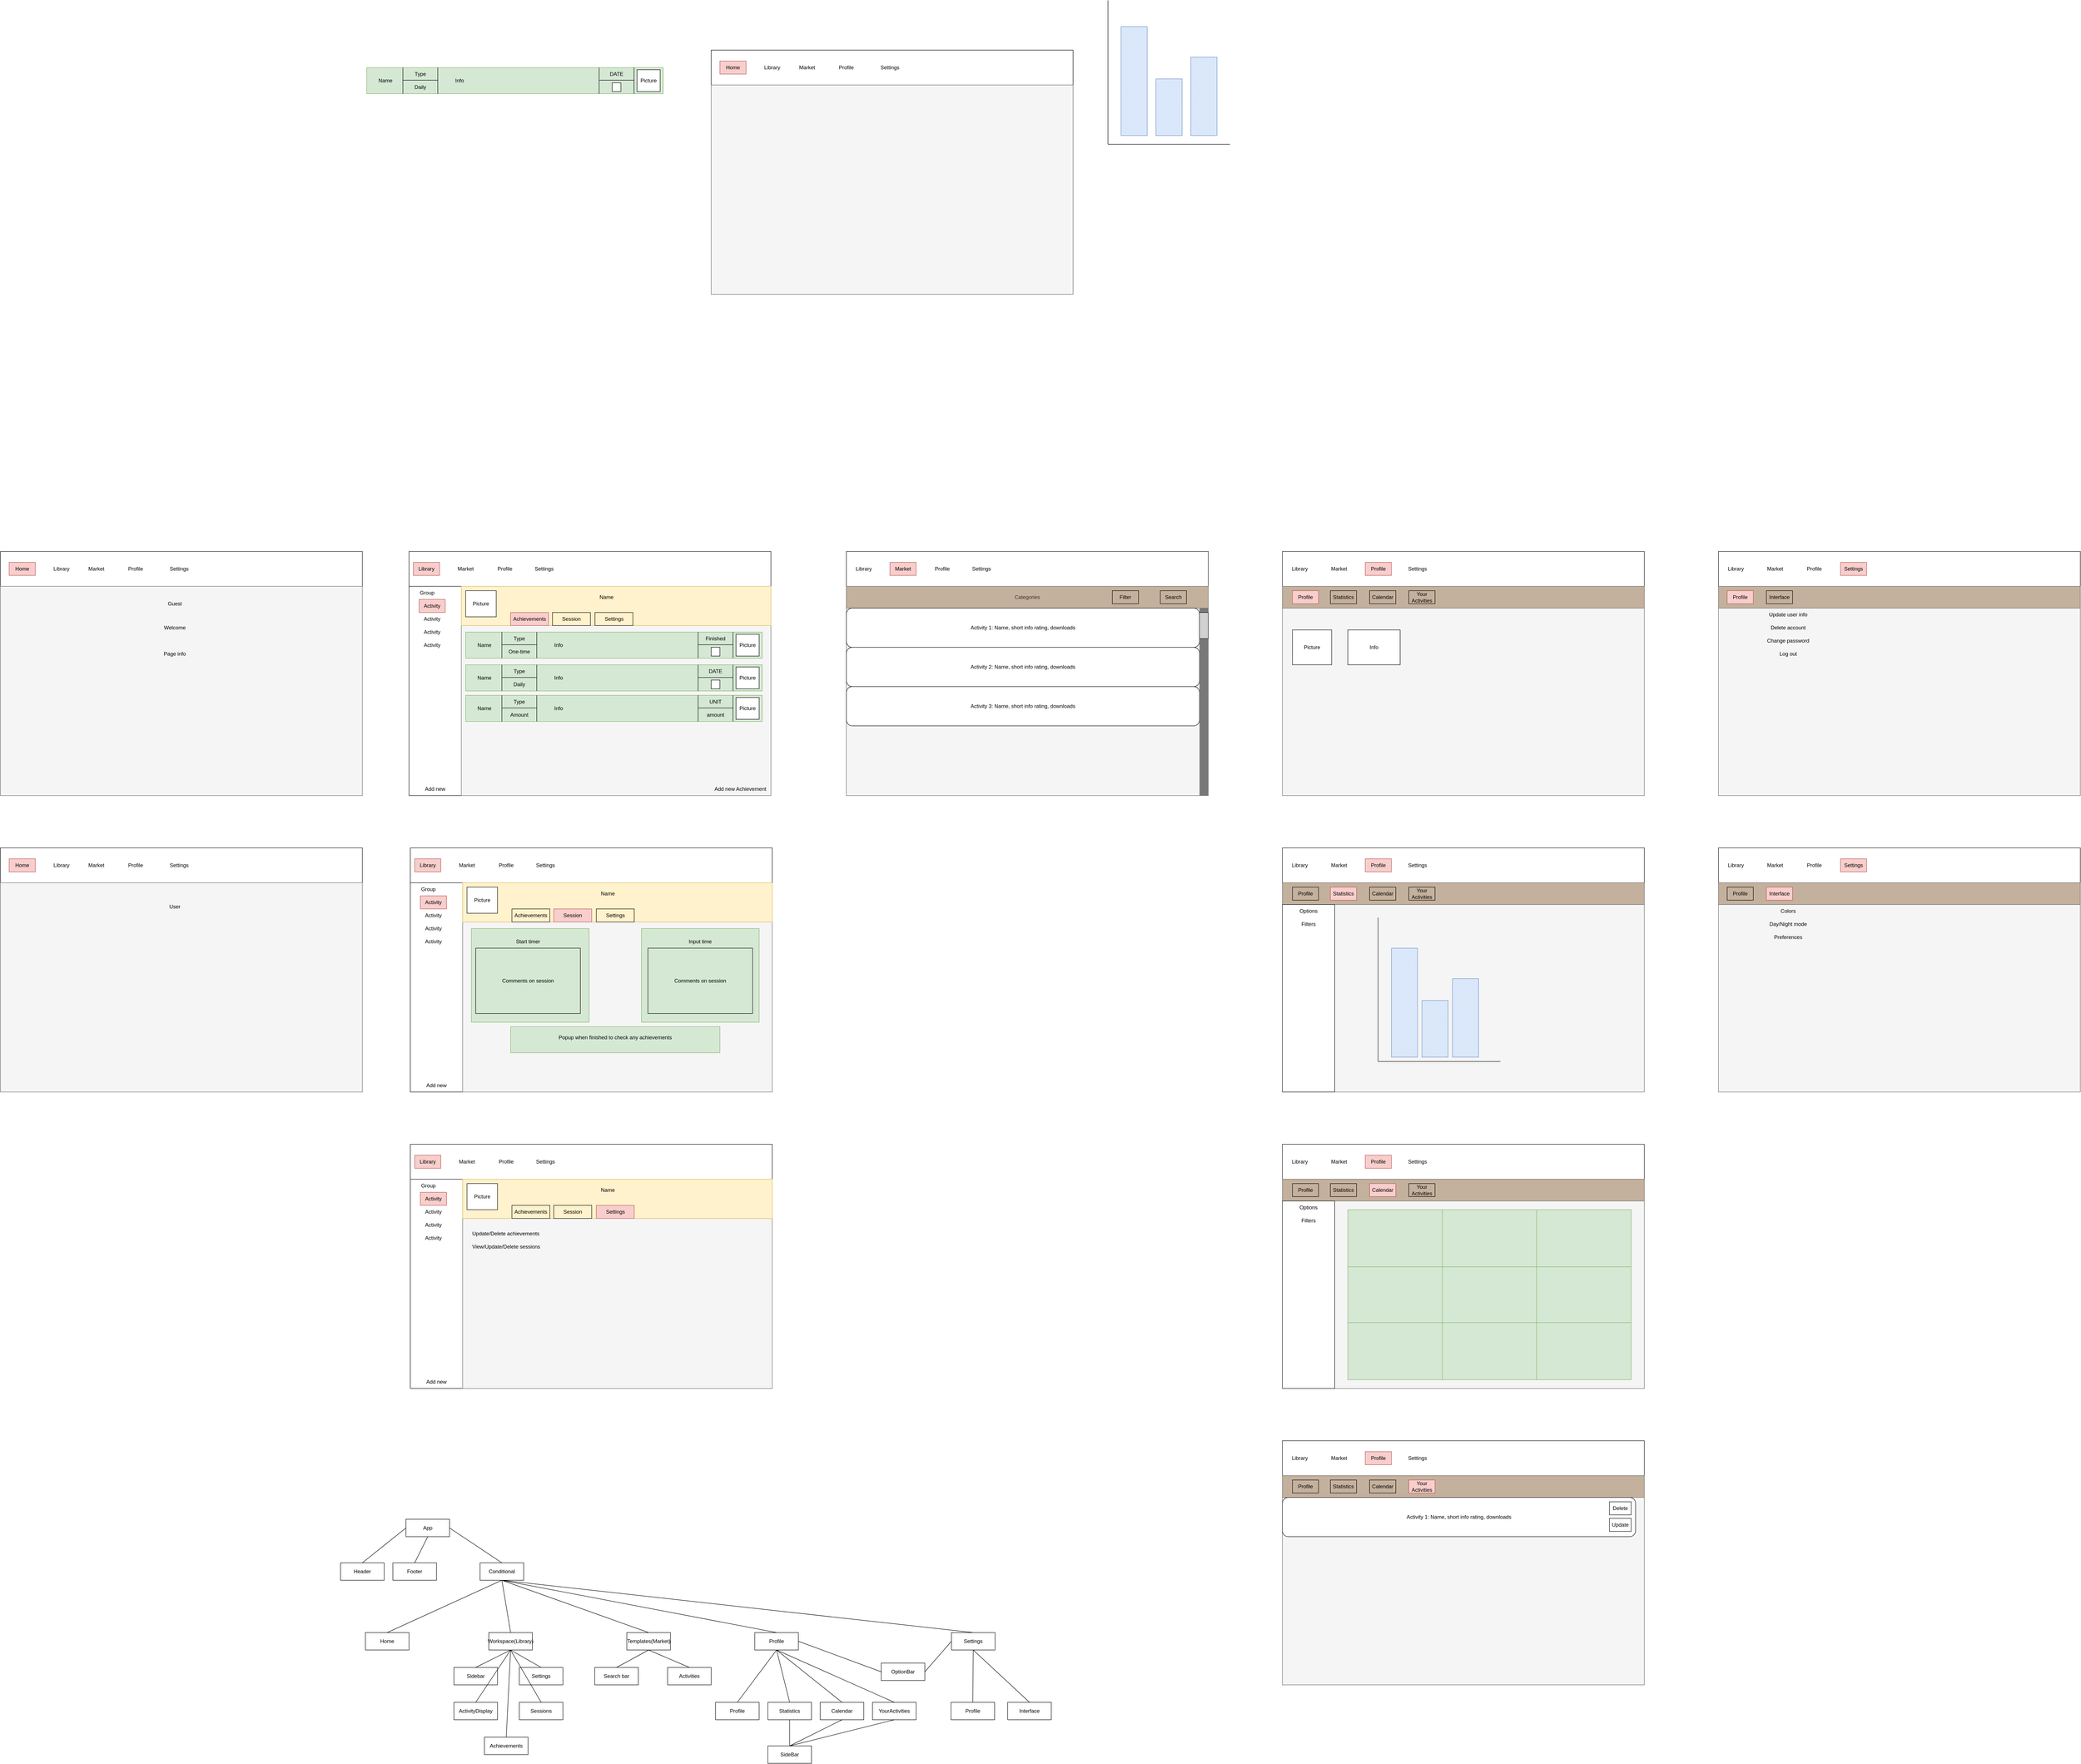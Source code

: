 <mxfile version="28.2.3">
  <diagram name="Page-1" id="_q4_dArPaYVle1KRaqx7">
    <mxGraphModel dx="2900" dy="1897" grid="1" gridSize="10" guides="1" tooltips="1" connect="1" arrows="1" fold="1" page="1" pageScale="1" pageWidth="827" pageHeight="1169" math="0" shadow="0">
      <root>
        <mxCell id="0" />
        <mxCell id="1" parent="0" />
        <mxCell id="pWE6F50j8uLxKZcUZwO4-1" value="" style="swimlane;startSize=0;" parent="1" vertex="1">
          <mxGeometry x="-3" y="120" width="830" height="560" as="geometry" />
        </mxCell>
        <mxCell id="pWE6F50j8uLxKZcUZwO4-2" value="" style="rounded=0;whiteSpace=wrap;html=1;" parent="pWE6F50j8uLxKZcUZwO4-1" vertex="1">
          <mxGeometry width="830" height="80" as="geometry" />
        </mxCell>
        <mxCell id="pWE6F50j8uLxKZcUZwO4-3" value="Library" style="text;html=1;align=center;verticalAlign=middle;whiteSpace=wrap;rounded=0;fillColor=#f8cecc;labelBackgroundColor=none;strokeColor=#b85450;" parent="pWE6F50j8uLxKZcUZwO4-1" vertex="1">
          <mxGeometry x="10" y="25" width="60" height="30" as="geometry" />
        </mxCell>
        <mxCell id="pWE6F50j8uLxKZcUZwO4-4" value="Market" style="text;html=1;align=center;verticalAlign=middle;whiteSpace=wrap;rounded=0;" parent="pWE6F50j8uLxKZcUZwO4-1" vertex="1">
          <mxGeometry x="100" y="25" width="60" height="30" as="geometry" />
        </mxCell>
        <mxCell id="pWE6F50j8uLxKZcUZwO4-5" value="Profile" style="text;html=1;align=center;verticalAlign=middle;whiteSpace=wrap;rounded=0;" parent="pWE6F50j8uLxKZcUZwO4-1" vertex="1">
          <mxGeometry x="190" y="25" width="60" height="30" as="geometry" />
        </mxCell>
        <mxCell id="pWE6F50j8uLxKZcUZwO4-6" value="Settings" style="text;html=1;align=center;verticalAlign=middle;whiteSpace=wrap;rounded=0;" parent="pWE6F50j8uLxKZcUZwO4-1" vertex="1">
          <mxGeometry x="280" y="25" width="60" height="30" as="geometry" />
        </mxCell>
        <mxCell id="pWE6F50j8uLxKZcUZwO4-13" value="" style="rounded=0;whiteSpace=wrap;html=1;" parent="pWE6F50j8uLxKZcUZwO4-1" vertex="1">
          <mxGeometry y="80" width="120" height="480" as="geometry" />
        </mxCell>
        <mxCell id="pWE6F50j8uLxKZcUZwO4-14" value="Group" style="text;html=1;align=center;verticalAlign=middle;whiteSpace=wrap;rounded=0;" parent="pWE6F50j8uLxKZcUZwO4-1" vertex="1">
          <mxGeometry y="80" width="83" height="30" as="geometry" />
        </mxCell>
        <mxCell id="pWE6F50j8uLxKZcUZwO4-15" value="Activity" style="text;html=1;align=center;verticalAlign=middle;whiteSpace=wrap;rounded=0;fillColor=#f8cecc;strokeColor=#b85450;" parent="pWE6F50j8uLxKZcUZwO4-1" vertex="1">
          <mxGeometry x="23" y="110" width="60" height="30" as="geometry" />
        </mxCell>
        <mxCell id="pWE6F50j8uLxKZcUZwO4-16" value="Activity" style="text;html=1;align=center;verticalAlign=middle;whiteSpace=wrap;rounded=0;" parent="pWE6F50j8uLxKZcUZwO4-1" vertex="1">
          <mxGeometry x="23" y="140" width="60" height="30" as="geometry" />
        </mxCell>
        <mxCell id="pWE6F50j8uLxKZcUZwO4-17" value="Activity" style="text;html=1;align=center;verticalAlign=middle;whiteSpace=wrap;rounded=0;" parent="pWE6F50j8uLxKZcUZwO4-1" vertex="1">
          <mxGeometry x="23" y="170" width="60" height="30" as="geometry" />
        </mxCell>
        <mxCell id="pWE6F50j8uLxKZcUZwO4-18" value="Activity" style="text;html=1;align=center;verticalAlign=middle;whiteSpace=wrap;rounded=0;" parent="pWE6F50j8uLxKZcUZwO4-1" vertex="1">
          <mxGeometry x="23" y="200" width="60" height="30" as="geometry" />
        </mxCell>
        <mxCell id="pWE6F50j8uLxKZcUZwO4-32" value="" style="rounded=0;whiteSpace=wrap;html=1;fillColor=#f5f5f5;fontColor=#333333;strokeColor=#666666;" parent="pWE6F50j8uLxKZcUZwO4-1" vertex="1">
          <mxGeometry x="120" y="80" width="710" height="480" as="geometry" />
        </mxCell>
        <mxCell id="pWE6F50j8uLxKZcUZwO4-152" value="" style="rounded=0;whiteSpace=wrap;html=1;fillColor=#fff2cc;strokeColor=#d6b656;" parent="pWE6F50j8uLxKZcUZwO4-1" vertex="1">
          <mxGeometry x="120" y="80" width="710" height="90" as="geometry" />
        </mxCell>
        <mxCell id="pWE6F50j8uLxKZcUZwO4-153" value="Name" style="text;html=1;align=center;verticalAlign=middle;whiteSpace=wrap;rounded=0;" parent="pWE6F50j8uLxKZcUZwO4-1" vertex="1">
          <mxGeometry x="423" y="90" width="60" height="30" as="geometry" />
        </mxCell>
        <mxCell id="pWE6F50j8uLxKZcUZwO4-154" value="Picture" style="rounded=0;whiteSpace=wrap;html=1;" parent="pWE6F50j8uLxKZcUZwO4-1" vertex="1">
          <mxGeometry x="130" y="90" width="70" height="60" as="geometry" />
        </mxCell>
        <mxCell id="pWE6F50j8uLxKZcUZwO4-155" value="Achievements" style="text;html=1;align=center;verticalAlign=middle;whiteSpace=wrap;rounded=0;fillColor=#f8cecc;strokeColor=#b85450;" parent="pWE6F50j8uLxKZcUZwO4-1" vertex="1">
          <mxGeometry x="233" y="140" width="87" height="30" as="geometry" />
        </mxCell>
        <mxCell id="pWE6F50j8uLxKZcUZwO4-157" value="Session" style="text;html=1;align=center;verticalAlign=middle;whiteSpace=wrap;rounded=0;strokeColor=default;" parent="pWE6F50j8uLxKZcUZwO4-1" vertex="1">
          <mxGeometry x="329" y="140" width="87" height="30" as="geometry" />
        </mxCell>
        <mxCell id="pWE6F50j8uLxKZcUZwO4-158" value="Settings" style="text;html=1;align=center;verticalAlign=middle;whiteSpace=wrap;rounded=0;strokeColor=default;" parent="pWE6F50j8uLxKZcUZwO4-1" vertex="1">
          <mxGeometry x="426.5" y="140" width="87" height="30" as="geometry" />
        </mxCell>
        <mxCell id="pWE6F50j8uLxKZcUZwO4-159" value="" style="rounded=0;whiteSpace=wrap;html=1;fillColor=#d5e8d4;strokeColor=#82b366;" parent="pWE6F50j8uLxKZcUZwO4-1" vertex="1">
          <mxGeometry x="130" y="185" width="680" height="60" as="geometry" />
        </mxCell>
        <mxCell id="pWE6F50j8uLxKZcUZwO4-160" value="Name" style="text;html=1;align=center;verticalAlign=middle;whiteSpace=wrap;rounded=0;" parent="pWE6F50j8uLxKZcUZwO4-1" vertex="1">
          <mxGeometry x="143" y="200" width="60" height="30" as="geometry" />
        </mxCell>
        <mxCell id="pWE6F50j8uLxKZcUZwO4-161" value="Picture" style="rounded=0;whiteSpace=wrap;html=1;" parent="pWE6F50j8uLxKZcUZwO4-1" vertex="1">
          <mxGeometry x="750" y="190" width="53" height="50" as="geometry" />
        </mxCell>
        <mxCell id="pWE6F50j8uLxKZcUZwO4-162" value="Type" style="text;html=1;align=center;verticalAlign=middle;whiteSpace=wrap;rounded=0;" parent="pWE6F50j8uLxKZcUZwO4-1" vertex="1">
          <mxGeometry x="223" y="185" width="60" height="30" as="geometry" />
        </mxCell>
        <mxCell id="pWE6F50j8uLxKZcUZwO4-163" value="One-time" style="text;html=1;align=center;verticalAlign=middle;whiteSpace=wrap;rounded=0;" parent="pWE6F50j8uLxKZcUZwO4-1" vertex="1">
          <mxGeometry x="223" y="215" width="60" height="30" as="geometry" />
        </mxCell>
        <mxCell id="pWE6F50j8uLxKZcUZwO4-164" value="" style="endArrow=none;html=1;rounded=0;" parent="pWE6F50j8uLxKZcUZwO4-1" edge="1">
          <mxGeometry width="50" height="50" relative="1" as="geometry">
            <mxPoint x="213" y="245" as="sourcePoint" />
            <mxPoint x="213" y="185" as="targetPoint" />
          </mxGeometry>
        </mxCell>
        <mxCell id="pWE6F50j8uLxKZcUZwO4-165" value="" style="endArrow=none;html=1;rounded=0;" parent="pWE6F50j8uLxKZcUZwO4-1" edge="1">
          <mxGeometry width="50" height="50" relative="1" as="geometry">
            <mxPoint x="213" y="213.95" as="sourcePoint" />
            <mxPoint x="293" y="213.95" as="targetPoint" />
          </mxGeometry>
        </mxCell>
        <mxCell id="pWE6F50j8uLxKZcUZwO4-166" value="" style="endArrow=none;html=1;rounded=0;" parent="pWE6F50j8uLxKZcUZwO4-1" edge="1">
          <mxGeometry width="50" height="50" relative="1" as="geometry">
            <mxPoint x="293" y="245" as="sourcePoint" />
            <mxPoint x="293" y="185" as="targetPoint" />
          </mxGeometry>
        </mxCell>
        <mxCell id="pWE6F50j8uLxKZcUZwO4-167" value="Info" style="text;html=1;align=center;verticalAlign=middle;whiteSpace=wrap;rounded=0;" parent="pWE6F50j8uLxKZcUZwO4-1" vertex="1">
          <mxGeometry x="313" y="200" width="60" height="30" as="geometry" />
        </mxCell>
        <mxCell id="pWE6F50j8uLxKZcUZwO4-168" value="Finished" style="text;html=1;align=center;verticalAlign=middle;whiteSpace=wrap;rounded=0;" parent="pWE6F50j8uLxKZcUZwO4-1" vertex="1">
          <mxGeometry x="673" y="185" width="60" height="30" as="geometry" />
        </mxCell>
        <mxCell id="pWE6F50j8uLxKZcUZwO4-170" value="" style="endArrow=none;html=1;rounded=0;" parent="pWE6F50j8uLxKZcUZwO4-1" edge="1">
          <mxGeometry width="50" height="50" relative="1" as="geometry">
            <mxPoint x="663" y="245" as="sourcePoint" />
            <mxPoint x="663" y="185" as="targetPoint" />
          </mxGeometry>
        </mxCell>
        <mxCell id="pWE6F50j8uLxKZcUZwO4-171" value="" style="endArrow=none;html=1;rounded=0;" parent="pWE6F50j8uLxKZcUZwO4-1" edge="1">
          <mxGeometry width="50" height="50" relative="1" as="geometry">
            <mxPoint x="663" y="213.95" as="sourcePoint" />
            <mxPoint x="743" y="213.95" as="targetPoint" />
          </mxGeometry>
        </mxCell>
        <mxCell id="pWE6F50j8uLxKZcUZwO4-172" value="" style="endArrow=none;html=1;rounded=0;" parent="pWE6F50j8uLxKZcUZwO4-1" edge="1">
          <mxGeometry width="50" height="50" relative="1" as="geometry">
            <mxPoint x="743" y="245" as="sourcePoint" />
            <mxPoint x="743" y="185" as="targetPoint" />
          </mxGeometry>
        </mxCell>
        <mxCell id="pWE6F50j8uLxKZcUZwO4-173" value="" style="rounded=0;whiteSpace=wrap;html=1;" parent="pWE6F50j8uLxKZcUZwO4-1" vertex="1">
          <mxGeometry x="693" y="220" width="20" height="20" as="geometry" />
        </mxCell>
        <mxCell id="pWE6F50j8uLxKZcUZwO4-188" value="Add new" style="text;html=1;align=center;verticalAlign=middle;whiteSpace=wrap;rounded=0;" parent="pWE6F50j8uLxKZcUZwO4-1" vertex="1">
          <mxGeometry y="530" width="120" height="30" as="geometry" />
        </mxCell>
        <mxCell id="pWE6F50j8uLxKZcUZwO4-189" value="Add new Achievement" style="text;html=1;align=center;verticalAlign=middle;whiteSpace=wrap;rounded=0;" parent="pWE6F50j8uLxKZcUZwO4-1" vertex="1">
          <mxGeometry x="690" y="530" width="140" height="30" as="geometry" />
        </mxCell>
        <mxCell id="pWE6F50j8uLxKZcUZwO4-174" value="" style="rounded=0;whiteSpace=wrap;html=1;fillColor=#d5e8d4;strokeColor=#82b366;" parent="pWE6F50j8uLxKZcUZwO4-1" vertex="1">
          <mxGeometry x="130" y="260" width="680" height="60" as="geometry" />
        </mxCell>
        <mxCell id="pWE6F50j8uLxKZcUZwO4-175" value="Name" style="text;html=1;align=center;verticalAlign=middle;whiteSpace=wrap;rounded=0;" parent="pWE6F50j8uLxKZcUZwO4-1" vertex="1">
          <mxGeometry x="143" y="275" width="60" height="30" as="geometry" />
        </mxCell>
        <mxCell id="pWE6F50j8uLxKZcUZwO4-176" value="Picture" style="rounded=0;whiteSpace=wrap;html=1;" parent="pWE6F50j8uLxKZcUZwO4-1" vertex="1">
          <mxGeometry x="750" y="265" width="53" height="50" as="geometry" />
        </mxCell>
        <mxCell id="pWE6F50j8uLxKZcUZwO4-177" value="Type" style="text;html=1;align=center;verticalAlign=middle;whiteSpace=wrap;rounded=0;" parent="pWE6F50j8uLxKZcUZwO4-1" vertex="1">
          <mxGeometry x="223" y="260" width="60" height="30" as="geometry" />
        </mxCell>
        <mxCell id="pWE6F50j8uLxKZcUZwO4-178" value="Daily" style="text;html=1;align=center;verticalAlign=middle;whiteSpace=wrap;rounded=0;" parent="pWE6F50j8uLxKZcUZwO4-1" vertex="1">
          <mxGeometry x="223" y="290" width="60" height="30" as="geometry" />
        </mxCell>
        <mxCell id="pWE6F50j8uLxKZcUZwO4-179" value="" style="endArrow=none;html=1;rounded=0;" parent="pWE6F50j8uLxKZcUZwO4-1" edge="1">
          <mxGeometry width="50" height="50" relative="1" as="geometry">
            <mxPoint x="213" y="320" as="sourcePoint" />
            <mxPoint x="213" y="260" as="targetPoint" />
          </mxGeometry>
        </mxCell>
        <mxCell id="pWE6F50j8uLxKZcUZwO4-180" value="" style="endArrow=none;html=1;rounded=0;" parent="pWE6F50j8uLxKZcUZwO4-1" edge="1">
          <mxGeometry width="50" height="50" relative="1" as="geometry">
            <mxPoint x="213" y="288.95" as="sourcePoint" />
            <mxPoint x="293" y="288.95" as="targetPoint" />
          </mxGeometry>
        </mxCell>
        <mxCell id="pWE6F50j8uLxKZcUZwO4-181" value="" style="endArrow=none;html=1;rounded=0;" parent="pWE6F50j8uLxKZcUZwO4-1" edge="1">
          <mxGeometry width="50" height="50" relative="1" as="geometry">
            <mxPoint x="293" y="320" as="sourcePoint" />
            <mxPoint x="293" y="260" as="targetPoint" />
          </mxGeometry>
        </mxCell>
        <mxCell id="pWE6F50j8uLxKZcUZwO4-182" value="Info" style="text;html=1;align=center;verticalAlign=middle;whiteSpace=wrap;rounded=0;" parent="pWE6F50j8uLxKZcUZwO4-1" vertex="1">
          <mxGeometry x="313" y="275" width="60" height="30" as="geometry" />
        </mxCell>
        <mxCell id="pWE6F50j8uLxKZcUZwO4-183" value="DATE" style="text;html=1;align=center;verticalAlign=middle;whiteSpace=wrap;rounded=0;" parent="pWE6F50j8uLxKZcUZwO4-1" vertex="1">
          <mxGeometry x="673" y="260" width="60" height="30" as="geometry" />
        </mxCell>
        <mxCell id="pWE6F50j8uLxKZcUZwO4-184" value="" style="endArrow=none;html=1;rounded=0;" parent="pWE6F50j8uLxKZcUZwO4-1" edge="1">
          <mxGeometry width="50" height="50" relative="1" as="geometry">
            <mxPoint x="663" y="320" as="sourcePoint" />
            <mxPoint x="663" y="260" as="targetPoint" />
          </mxGeometry>
        </mxCell>
        <mxCell id="pWE6F50j8uLxKZcUZwO4-185" value="" style="endArrow=none;html=1;rounded=0;" parent="pWE6F50j8uLxKZcUZwO4-1" edge="1">
          <mxGeometry width="50" height="50" relative="1" as="geometry">
            <mxPoint x="663" y="288.95" as="sourcePoint" />
            <mxPoint x="743" y="288.95" as="targetPoint" />
          </mxGeometry>
        </mxCell>
        <mxCell id="pWE6F50j8uLxKZcUZwO4-186" value="" style="endArrow=none;html=1;rounded=0;" parent="pWE6F50j8uLxKZcUZwO4-1" edge="1">
          <mxGeometry width="50" height="50" relative="1" as="geometry">
            <mxPoint x="743" y="320" as="sourcePoint" />
            <mxPoint x="743" y="260" as="targetPoint" />
          </mxGeometry>
        </mxCell>
        <mxCell id="pWE6F50j8uLxKZcUZwO4-187" value="" style="rounded=0;whiteSpace=wrap;html=1;" parent="pWE6F50j8uLxKZcUZwO4-1" vertex="1">
          <mxGeometry x="693" y="295" width="20" height="20" as="geometry" />
        </mxCell>
        <mxCell id="pWE6F50j8uLxKZcUZwO4-218" value="" style="rounded=0;whiteSpace=wrap;html=1;fillColor=#d5e8d4;strokeColor=#82b366;" parent="pWE6F50j8uLxKZcUZwO4-1" vertex="1">
          <mxGeometry x="130" y="330" width="680" height="60" as="geometry" />
        </mxCell>
        <mxCell id="pWE6F50j8uLxKZcUZwO4-219" value="Name" style="text;html=1;align=center;verticalAlign=middle;whiteSpace=wrap;rounded=0;" parent="pWE6F50j8uLxKZcUZwO4-1" vertex="1">
          <mxGeometry x="143" y="345" width="60" height="30" as="geometry" />
        </mxCell>
        <mxCell id="pWE6F50j8uLxKZcUZwO4-220" value="Picture" style="rounded=0;whiteSpace=wrap;html=1;" parent="pWE6F50j8uLxKZcUZwO4-1" vertex="1">
          <mxGeometry x="750" y="335" width="53" height="50" as="geometry" />
        </mxCell>
        <mxCell id="pWE6F50j8uLxKZcUZwO4-221" value="Type" style="text;html=1;align=center;verticalAlign=middle;whiteSpace=wrap;rounded=0;" parent="pWE6F50j8uLxKZcUZwO4-1" vertex="1">
          <mxGeometry x="223" y="330" width="60" height="30" as="geometry" />
        </mxCell>
        <mxCell id="pWE6F50j8uLxKZcUZwO4-222" value="Amount" style="text;html=1;align=center;verticalAlign=middle;whiteSpace=wrap;rounded=0;" parent="pWE6F50j8uLxKZcUZwO4-1" vertex="1">
          <mxGeometry x="223" y="360" width="60" height="30" as="geometry" />
        </mxCell>
        <mxCell id="pWE6F50j8uLxKZcUZwO4-223" value="" style="endArrow=none;html=1;rounded=0;" parent="pWE6F50j8uLxKZcUZwO4-1" edge="1">
          <mxGeometry width="50" height="50" relative="1" as="geometry">
            <mxPoint x="213" y="390" as="sourcePoint" />
            <mxPoint x="213" y="330" as="targetPoint" />
          </mxGeometry>
        </mxCell>
        <mxCell id="pWE6F50j8uLxKZcUZwO4-224" value="" style="endArrow=none;html=1;rounded=0;" parent="pWE6F50j8uLxKZcUZwO4-1" edge="1">
          <mxGeometry width="50" height="50" relative="1" as="geometry">
            <mxPoint x="213" y="358.95" as="sourcePoint" />
            <mxPoint x="293" y="358.95" as="targetPoint" />
          </mxGeometry>
        </mxCell>
        <mxCell id="pWE6F50j8uLxKZcUZwO4-225" value="" style="endArrow=none;html=1;rounded=0;" parent="pWE6F50j8uLxKZcUZwO4-1" edge="1">
          <mxGeometry width="50" height="50" relative="1" as="geometry">
            <mxPoint x="293" y="390" as="sourcePoint" />
            <mxPoint x="293" y="330" as="targetPoint" />
          </mxGeometry>
        </mxCell>
        <mxCell id="pWE6F50j8uLxKZcUZwO4-226" value="Info" style="text;html=1;align=center;verticalAlign=middle;whiteSpace=wrap;rounded=0;" parent="pWE6F50j8uLxKZcUZwO4-1" vertex="1">
          <mxGeometry x="313" y="345" width="60" height="30" as="geometry" />
        </mxCell>
        <mxCell id="pWE6F50j8uLxKZcUZwO4-227" value="UNIT" style="text;html=1;align=center;verticalAlign=middle;whiteSpace=wrap;rounded=0;" parent="pWE6F50j8uLxKZcUZwO4-1" vertex="1">
          <mxGeometry x="673" y="330" width="60" height="30" as="geometry" />
        </mxCell>
        <mxCell id="pWE6F50j8uLxKZcUZwO4-228" value="" style="endArrow=none;html=1;rounded=0;" parent="pWE6F50j8uLxKZcUZwO4-1" edge="1">
          <mxGeometry width="50" height="50" relative="1" as="geometry">
            <mxPoint x="663" y="390" as="sourcePoint" />
            <mxPoint x="663" y="330" as="targetPoint" />
          </mxGeometry>
        </mxCell>
        <mxCell id="pWE6F50j8uLxKZcUZwO4-229" value="" style="endArrow=none;html=1;rounded=0;" parent="pWE6F50j8uLxKZcUZwO4-1" edge="1">
          <mxGeometry width="50" height="50" relative="1" as="geometry">
            <mxPoint x="663" y="358.95" as="sourcePoint" />
            <mxPoint x="743" y="358.95" as="targetPoint" />
          </mxGeometry>
        </mxCell>
        <mxCell id="pWE6F50j8uLxKZcUZwO4-230" value="" style="endArrow=none;html=1;rounded=0;" parent="pWE6F50j8uLxKZcUZwO4-1" edge="1">
          <mxGeometry width="50" height="50" relative="1" as="geometry">
            <mxPoint x="743" y="390" as="sourcePoint" />
            <mxPoint x="743" y="330" as="targetPoint" />
          </mxGeometry>
        </mxCell>
        <mxCell id="pWE6F50j8uLxKZcUZwO4-232" value="amount" style="text;html=1;align=center;verticalAlign=middle;whiteSpace=wrap;rounded=0;" parent="pWE6F50j8uLxKZcUZwO4-1" vertex="1">
          <mxGeometry x="673" y="360" width="60" height="30" as="geometry" />
        </mxCell>
        <mxCell id="pWE6F50j8uLxKZcUZwO4-7" value="" style="swimlane;startSize=0;" parent="1" vertex="1">
          <mxGeometry x="1000" y="120" width="830" height="560" as="geometry" />
        </mxCell>
        <mxCell id="pWE6F50j8uLxKZcUZwO4-8" value="" style="rounded=0;whiteSpace=wrap;html=1;" parent="pWE6F50j8uLxKZcUZwO4-7" vertex="1">
          <mxGeometry width="830" height="80" as="geometry" />
        </mxCell>
        <mxCell id="pWE6F50j8uLxKZcUZwO4-9" value="Library" style="text;html=1;align=center;verticalAlign=middle;whiteSpace=wrap;rounded=0;labelBackgroundColor=none;" parent="pWE6F50j8uLxKZcUZwO4-7" vertex="1">
          <mxGeometry x="10" y="25" width="60" height="30" as="geometry" />
        </mxCell>
        <mxCell id="pWE6F50j8uLxKZcUZwO4-10" value="Market" style="text;html=1;align=center;verticalAlign=middle;whiteSpace=wrap;rounded=0;fillColor=#f8cecc;strokeColor=#b85450;" parent="pWE6F50j8uLxKZcUZwO4-7" vertex="1">
          <mxGeometry x="100" y="25" width="60" height="30" as="geometry" />
        </mxCell>
        <mxCell id="pWE6F50j8uLxKZcUZwO4-11" value="Profile" style="text;html=1;align=center;verticalAlign=middle;whiteSpace=wrap;rounded=0;" parent="pWE6F50j8uLxKZcUZwO4-7" vertex="1">
          <mxGeometry x="190" y="25" width="60" height="30" as="geometry" />
        </mxCell>
        <mxCell id="pWE6F50j8uLxKZcUZwO4-12" value="Settings" style="text;html=1;align=center;verticalAlign=middle;whiteSpace=wrap;rounded=0;" parent="pWE6F50j8uLxKZcUZwO4-7" vertex="1">
          <mxGeometry x="280" y="25" width="60" height="30" as="geometry" />
        </mxCell>
        <mxCell id="pWE6F50j8uLxKZcUZwO4-33" value="" style="rounded=0;whiteSpace=wrap;html=1;fillColor=#f5f5f5;fontColor=#333333;strokeColor=#666666;" parent="pWE6F50j8uLxKZcUZwO4-7" vertex="1">
          <mxGeometry y="80" width="830" height="480" as="geometry" />
        </mxCell>
        <mxCell id="pWE6F50j8uLxKZcUZwO4-45" value="Categories" style="rounded=0;whiteSpace=wrap;html=1;fillColor=#C4B19D;strokeColor=#666666;fontColor=#333333;" parent="pWE6F50j8uLxKZcUZwO4-7" vertex="1">
          <mxGeometry y="80" width="830" height="50" as="geometry" />
        </mxCell>
        <mxCell id="pWE6F50j8uLxKZcUZwO4-43" value="Search" style="text;html=1;align=center;verticalAlign=middle;whiteSpace=wrap;rounded=0;strokeColor=default;" parent="pWE6F50j8uLxKZcUZwO4-7" vertex="1">
          <mxGeometry x="720" y="90" width="60" height="30" as="geometry" />
        </mxCell>
        <mxCell id="pWE6F50j8uLxKZcUZwO4-44" value="Filter" style="text;html=1;align=center;verticalAlign=middle;whiteSpace=wrap;rounded=0;strokeColor=default;" parent="pWE6F50j8uLxKZcUZwO4-7" vertex="1">
          <mxGeometry x="610" y="90" width="60" height="30" as="geometry" />
        </mxCell>
        <mxCell id="pWE6F50j8uLxKZcUZwO4-46" value="Activity 1: Name, short info rating, downloads" style="rounded=1;whiteSpace=wrap;html=1;" parent="pWE6F50j8uLxKZcUZwO4-7" vertex="1">
          <mxGeometry y="130" width="810" height="90" as="geometry" />
        </mxCell>
        <mxCell id="pWE6F50j8uLxKZcUZwO4-47" value="Activity 2: Name, short info rating, downloads" style="rounded=1;whiteSpace=wrap;html=1;" parent="pWE6F50j8uLxKZcUZwO4-7" vertex="1">
          <mxGeometry y="220" width="810" height="90" as="geometry" />
        </mxCell>
        <mxCell id="pWE6F50j8uLxKZcUZwO4-48" value="Activity 3: Name, short info rating, downloads" style="rounded=1;whiteSpace=wrap;html=1;" parent="pWE6F50j8uLxKZcUZwO4-7" vertex="1">
          <mxGeometry y="310" width="810" height="90" as="geometry" />
        </mxCell>
        <mxCell id="pWE6F50j8uLxKZcUZwO4-50" value="" style="rounded=0;whiteSpace=wrap;html=1;strokeColor=none;fillColor=#787878;" parent="pWE6F50j8uLxKZcUZwO4-7" vertex="1">
          <mxGeometry x="810" y="130" width="20" height="430" as="geometry" />
        </mxCell>
        <mxCell id="pWE6F50j8uLxKZcUZwO4-20" value="" style="swimlane;startSize=0;" parent="1" vertex="1">
          <mxGeometry x="2000" y="120" width="830" height="560" as="geometry" />
        </mxCell>
        <mxCell id="pWE6F50j8uLxKZcUZwO4-21" value="" style="rounded=0;whiteSpace=wrap;html=1;" parent="pWE6F50j8uLxKZcUZwO4-20" vertex="1">
          <mxGeometry width="830" height="80" as="geometry" />
        </mxCell>
        <mxCell id="pWE6F50j8uLxKZcUZwO4-22" value="Library" style="text;html=1;align=center;verticalAlign=middle;whiteSpace=wrap;rounded=0;labelBackgroundColor=none;" parent="pWE6F50j8uLxKZcUZwO4-20" vertex="1">
          <mxGeometry x="10" y="25" width="60" height="30" as="geometry" />
        </mxCell>
        <mxCell id="pWE6F50j8uLxKZcUZwO4-23" value="Market" style="text;html=1;align=center;verticalAlign=middle;whiteSpace=wrap;rounded=0;" parent="pWE6F50j8uLxKZcUZwO4-20" vertex="1">
          <mxGeometry x="100" y="25" width="60" height="30" as="geometry" />
        </mxCell>
        <mxCell id="pWE6F50j8uLxKZcUZwO4-24" value="Profile" style="text;html=1;align=center;verticalAlign=middle;whiteSpace=wrap;rounded=0;fillColor=#f8cecc;strokeColor=#b85450;" parent="pWE6F50j8uLxKZcUZwO4-20" vertex="1">
          <mxGeometry x="190" y="25" width="60" height="30" as="geometry" />
        </mxCell>
        <mxCell id="pWE6F50j8uLxKZcUZwO4-25" value="Settings" style="text;html=1;align=center;verticalAlign=middle;whiteSpace=wrap;rounded=0;" parent="pWE6F50j8uLxKZcUZwO4-20" vertex="1">
          <mxGeometry x="280" y="25" width="60" height="30" as="geometry" />
        </mxCell>
        <mxCell id="pWE6F50j8uLxKZcUZwO4-41" value="" style="rounded=0;whiteSpace=wrap;html=1;fillColor=#f5f5f5;fontColor=#333333;strokeColor=#666666;" parent="pWE6F50j8uLxKZcUZwO4-20" vertex="1">
          <mxGeometry y="80" width="830" height="480" as="geometry" />
        </mxCell>
        <mxCell id="pWE6F50j8uLxKZcUZwO4-53" value="Picture" style="rounded=0;whiteSpace=wrap;html=1;" parent="pWE6F50j8uLxKZcUZwO4-20" vertex="1">
          <mxGeometry x="23" y="180" width="90" height="80" as="geometry" />
        </mxCell>
        <mxCell id="pWE6F50j8uLxKZcUZwO4-54" value="Info" style="rounded=0;whiteSpace=wrap;html=1;" parent="pWE6F50j8uLxKZcUZwO4-20" vertex="1">
          <mxGeometry x="150" y="180" width="120" height="80" as="geometry" />
        </mxCell>
        <mxCell id="pWE6F50j8uLxKZcUZwO4-55" value="" style="rounded=0;whiteSpace=wrap;html=1;fillColor=#C4B19D;strokeColor=#666666;fontColor=#333333;" parent="pWE6F50j8uLxKZcUZwO4-20" vertex="1">
          <mxGeometry y="80" width="830" height="50" as="geometry" />
        </mxCell>
        <mxCell id="pWE6F50j8uLxKZcUZwO4-57" value="Profile" style="text;html=1;align=center;verticalAlign=middle;whiteSpace=wrap;rounded=0;strokeColor=#b85450;fillColor=#f8cecc;" parent="pWE6F50j8uLxKZcUZwO4-20" vertex="1">
          <mxGeometry x="23" y="90" width="60" height="30" as="geometry" />
        </mxCell>
        <mxCell id="pWE6F50j8uLxKZcUZwO4-58" value="Statistics" style="text;html=1;align=center;verticalAlign=middle;whiteSpace=wrap;rounded=0;strokeColor=default;" parent="pWE6F50j8uLxKZcUZwO4-20" vertex="1">
          <mxGeometry x="110" y="90" width="60" height="30" as="geometry" />
        </mxCell>
        <mxCell id="pWE6F50j8uLxKZcUZwO4-59" value="Calendar" style="text;html=1;align=center;verticalAlign=middle;whiteSpace=wrap;rounded=0;strokeColor=default;" parent="pWE6F50j8uLxKZcUZwO4-20" vertex="1">
          <mxGeometry x="200" y="90" width="60" height="30" as="geometry" />
        </mxCell>
        <mxCell id="pWE6F50j8uLxKZcUZwO4-60" value="Your Activities" style="text;html=1;align=center;verticalAlign=middle;whiteSpace=wrap;rounded=0;strokeColor=default;" parent="pWE6F50j8uLxKZcUZwO4-20" vertex="1">
          <mxGeometry x="290" y="90" width="60" height="30" as="geometry" />
        </mxCell>
        <mxCell id="pWE6F50j8uLxKZcUZwO4-26" value="" style="swimlane;startSize=0;" parent="1" vertex="1">
          <mxGeometry x="3000" y="120" width="830" height="560" as="geometry" />
        </mxCell>
        <mxCell id="pWE6F50j8uLxKZcUZwO4-27" value="" style="rounded=0;whiteSpace=wrap;html=1;" parent="pWE6F50j8uLxKZcUZwO4-26" vertex="1">
          <mxGeometry width="830" height="80" as="geometry" />
        </mxCell>
        <mxCell id="pWE6F50j8uLxKZcUZwO4-28" value="Library" style="text;html=1;align=center;verticalAlign=middle;whiteSpace=wrap;rounded=0;labelBackgroundColor=none;" parent="pWE6F50j8uLxKZcUZwO4-26" vertex="1">
          <mxGeometry x="10" y="25" width="60" height="30" as="geometry" />
        </mxCell>
        <mxCell id="pWE6F50j8uLxKZcUZwO4-29" value="Market" style="text;html=1;align=center;verticalAlign=middle;whiteSpace=wrap;rounded=0;" parent="pWE6F50j8uLxKZcUZwO4-26" vertex="1">
          <mxGeometry x="100" y="25" width="60" height="30" as="geometry" />
        </mxCell>
        <mxCell id="pWE6F50j8uLxKZcUZwO4-30" value="Profile" style="text;html=1;align=center;verticalAlign=middle;whiteSpace=wrap;rounded=0;" parent="pWE6F50j8uLxKZcUZwO4-26" vertex="1">
          <mxGeometry x="190" y="25" width="60" height="30" as="geometry" />
        </mxCell>
        <mxCell id="pWE6F50j8uLxKZcUZwO4-31" value="Settings" style="text;html=1;align=center;verticalAlign=middle;whiteSpace=wrap;rounded=0;fillColor=#f8cecc;strokeColor=#b85450;" parent="pWE6F50j8uLxKZcUZwO4-26" vertex="1">
          <mxGeometry x="280" y="25" width="60" height="30" as="geometry" />
        </mxCell>
        <mxCell id="pWE6F50j8uLxKZcUZwO4-42" value="" style="rounded=0;whiteSpace=wrap;html=1;fillColor=#f5f5f5;fontColor=#333333;strokeColor=#666666;" parent="pWE6F50j8uLxKZcUZwO4-26" vertex="1">
          <mxGeometry y="80" width="830" height="480" as="geometry" />
        </mxCell>
        <mxCell id="pWE6F50j8uLxKZcUZwO4-132" value="" style="rounded=0;whiteSpace=wrap;html=1;fillColor=#C4B19D;strokeColor=#666666;fontColor=#333333;" parent="pWE6F50j8uLxKZcUZwO4-26" vertex="1">
          <mxGeometry y="80" width="830" height="50" as="geometry" />
        </mxCell>
        <mxCell id="pWE6F50j8uLxKZcUZwO4-133" value="Profile" style="text;html=1;align=center;verticalAlign=middle;whiteSpace=wrap;rounded=0;strokeColor=#b85450;fillColor=#f8cecc;" parent="pWE6F50j8uLxKZcUZwO4-26" vertex="1">
          <mxGeometry x="20" y="90" width="60" height="30" as="geometry" />
        </mxCell>
        <mxCell id="pWE6F50j8uLxKZcUZwO4-134" value="Interface" style="text;html=1;align=center;verticalAlign=middle;whiteSpace=wrap;rounded=0;strokeColor=default;" parent="pWE6F50j8uLxKZcUZwO4-26" vertex="1">
          <mxGeometry x="110" y="90" width="60" height="30" as="geometry" />
        </mxCell>
        <mxCell id="pWE6F50j8uLxKZcUZwO4-145" value="Update user info" style="text;html=1;align=center;verticalAlign=middle;whiteSpace=wrap;rounded=0;" parent="pWE6F50j8uLxKZcUZwO4-26" vertex="1">
          <mxGeometry y="130" width="320" height="30" as="geometry" />
        </mxCell>
        <mxCell id="pWE6F50j8uLxKZcUZwO4-146" value="Delete account" style="text;html=1;align=center;verticalAlign=middle;whiteSpace=wrap;rounded=0;" parent="pWE6F50j8uLxKZcUZwO4-26" vertex="1">
          <mxGeometry y="160" width="320" height="30" as="geometry" />
        </mxCell>
        <mxCell id="pWE6F50j8uLxKZcUZwO4-147" value="Log out" style="text;html=1;align=center;verticalAlign=middle;whiteSpace=wrap;rounded=0;" parent="pWE6F50j8uLxKZcUZwO4-26" vertex="1">
          <mxGeometry y="220" width="320" height="30" as="geometry" />
        </mxCell>
        <mxCell id="pWE6F50j8uLxKZcUZwO4-148" value="Change password" style="text;html=1;align=center;verticalAlign=middle;whiteSpace=wrap;rounded=0;" parent="pWE6F50j8uLxKZcUZwO4-26" vertex="1">
          <mxGeometry y="190" width="320" height="30" as="geometry" />
        </mxCell>
        <mxCell id="pWE6F50j8uLxKZcUZwO4-52" value="" style="rounded=0;whiteSpace=wrap;html=1;fillColor=#D1D1D1;" parent="1" vertex="1">
          <mxGeometry x="1810" y="260" width="20" height="60" as="geometry" />
        </mxCell>
        <mxCell id="pWE6F50j8uLxKZcUZwO4-61" value="" style="swimlane;startSize=0;" parent="1" vertex="1">
          <mxGeometry x="2000" y="800" width="830" height="560" as="geometry" />
        </mxCell>
        <mxCell id="pWE6F50j8uLxKZcUZwO4-62" value="" style="rounded=0;whiteSpace=wrap;html=1;" parent="pWE6F50j8uLxKZcUZwO4-61" vertex="1">
          <mxGeometry width="830" height="80" as="geometry" />
        </mxCell>
        <mxCell id="pWE6F50j8uLxKZcUZwO4-63" value="Library" style="text;html=1;align=center;verticalAlign=middle;whiteSpace=wrap;rounded=0;labelBackgroundColor=none;" parent="pWE6F50j8uLxKZcUZwO4-61" vertex="1">
          <mxGeometry x="10" y="25" width="60" height="30" as="geometry" />
        </mxCell>
        <mxCell id="pWE6F50j8uLxKZcUZwO4-64" value="Market" style="text;html=1;align=center;verticalAlign=middle;whiteSpace=wrap;rounded=0;" parent="pWE6F50j8uLxKZcUZwO4-61" vertex="1">
          <mxGeometry x="100" y="25" width="60" height="30" as="geometry" />
        </mxCell>
        <mxCell id="pWE6F50j8uLxKZcUZwO4-65" value="Profile" style="text;html=1;align=center;verticalAlign=middle;whiteSpace=wrap;rounded=0;fillColor=#f8cecc;strokeColor=#b85450;" parent="pWE6F50j8uLxKZcUZwO4-61" vertex="1">
          <mxGeometry x="190" y="25" width="60" height="30" as="geometry" />
        </mxCell>
        <mxCell id="pWE6F50j8uLxKZcUZwO4-66" value="Settings" style="text;html=1;align=center;verticalAlign=middle;whiteSpace=wrap;rounded=0;" parent="pWE6F50j8uLxKZcUZwO4-61" vertex="1">
          <mxGeometry x="280" y="25" width="60" height="30" as="geometry" />
        </mxCell>
        <mxCell id="pWE6F50j8uLxKZcUZwO4-67" value="" style="rounded=0;whiteSpace=wrap;html=1;fillColor=#f5f5f5;fontColor=#333333;strokeColor=#666666;" parent="pWE6F50j8uLxKZcUZwO4-61" vertex="1">
          <mxGeometry y="80" width="830" height="480" as="geometry" />
        </mxCell>
        <mxCell id="pWE6F50j8uLxKZcUZwO4-70" value="" style="rounded=0;whiteSpace=wrap;html=1;fillColor=#C4B19D;strokeColor=#666666;fontColor=#333333;" parent="pWE6F50j8uLxKZcUZwO4-61" vertex="1">
          <mxGeometry y="80" width="830" height="50" as="geometry" />
        </mxCell>
        <mxCell id="pWE6F50j8uLxKZcUZwO4-71" value="Profile" style="text;html=1;align=center;verticalAlign=middle;whiteSpace=wrap;rounded=0;strokeColor=default;" parent="pWE6F50j8uLxKZcUZwO4-61" vertex="1">
          <mxGeometry x="23" y="90" width="60" height="30" as="geometry" />
        </mxCell>
        <mxCell id="pWE6F50j8uLxKZcUZwO4-72" value="Statistics" style="text;html=1;align=center;verticalAlign=middle;whiteSpace=wrap;rounded=0;strokeColor=#b85450;fillColor=#f8cecc;" parent="pWE6F50j8uLxKZcUZwO4-61" vertex="1">
          <mxGeometry x="110" y="90" width="60" height="30" as="geometry" />
        </mxCell>
        <mxCell id="pWE6F50j8uLxKZcUZwO4-73" value="Calendar" style="text;html=1;align=center;verticalAlign=middle;whiteSpace=wrap;rounded=0;strokeColor=default;" parent="pWE6F50j8uLxKZcUZwO4-61" vertex="1">
          <mxGeometry x="200" y="90" width="60" height="30" as="geometry" />
        </mxCell>
        <mxCell id="pWE6F50j8uLxKZcUZwO4-74" value="Your Activities" style="text;html=1;align=center;verticalAlign=middle;whiteSpace=wrap;rounded=0;strokeColor=default;" parent="pWE6F50j8uLxKZcUZwO4-61" vertex="1">
          <mxGeometry x="290" y="90" width="60" height="30" as="geometry" />
        </mxCell>
        <mxCell id="pWE6F50j8uLxKZcUZwO4-103" value="" style="rounded=0;whiteSpace=wrap;html=1;" parent="pWE6F50j8uLxKZcUZwO4-61" vertex="1">
          <mxGeometry y="130" width="120" height="430" as="geometry" />
        </mxCell>
        <mxCell id="pWE6F50j8uLxKZcUZwO4-104" value="Options" style="text;html=1;align=center;verticalAlign=middle;whiteSpace=wrap;rounded=0;" parent="pWE6F50j8uLxKZcUZwO4-61" vertex="1">
          <mxGeometry y="130" width="120" height="30" as="geometry" />
        </mxCell>
        <mxCell id="pWE6F50j8uLxKZcUZwO4-105" value="Filters" style="text;html=1;align=center;verticalAlign=middle;whiteSpace=wrap;rounded=0;" parent="pWE6F50j8uLxKZcUZwO4-61" vertex="1">
          <mxGeometry y="160" width="120" height="30" as="geometry" />
        </mxCell>
        <mxCell id="pWE6F50j8uLxKZcUZwO4-106" value="" style="verticalLabelPosition=bottom;verticalAlign=top;html=1;shape=mxgraph.basic.patternFillRect;fillStyle=diagGrid;step=5;fillStrokeWidth=0.2;fillStrokeColor=#dddddd;fillColor=#dae8fc;strokeColor=#6c8ebf;" parent="pWE6F50j8uLxKZcUZwO4-61" vertex="1">
          <mxGeometry x="250" y="230" width="60" height="250" as="geometry" />
        </mxCell>
        <mxCell id="pWE6F50j8uLxKZcUZwO4-108" value="" style="verticalLabelPosition=bottom;verticalAlign=top;html=1;shape=mxgraph.basic.patternFillRect;fillStyle=diagGrid;step=5;fillStrokeWidth=0.2;fillStrokeColor=#dddddd;fillColor=#dae8fc;strokeColor=#6c8ebf;" parent="pWE6F50j8uLxKZcUZwO4-61" vertex="1">
          <mxGeometry x="390" y="300" width="60" height="180" as="geometry" />
        </mxCell>
        <mxCell id="pWE6F50j8uLxKZcUZwO4-107" value="" style="verticalLabelPosition=bottom;verticalAlign=top;html=1;shape=mxgraph.basic.patternFillRect;fillStyle=diagGrid;step=5;fillStrokeWidth=0.2;fillStrokeColor=#dddddd;fillColor=#dae8fc;strokeColor=#6c8ebf;" parent="pWE6F50j8uLxKZcUZwO4-61" vertex="1">
          <mxGeometry x="320" y="350" width="60" height="130" as="geometry" />
        </mxCell>
        <mxCell id="pWE6F50j8uLxKZcUZwO4-110" value="" style="endArrow=none;html=1;rounded=0;" parent="pWE6F50j8uLxKZcUZwO4-61" edge="1">
          <mxGeometry width="50" height="50" relative="1" as="geometry">
            <mxPoint x="500" y="490" as="sourcePoint" />
            <mxPoint x="220" y="490" as="targetPoint" />
          </mxGeometry>
        </mxCell>
        <mxCell id="pWE6F50j8uLxKZcUZwO4-111" value="" style="endArrow=none;html=1;rounded=0;" parent="pWE6F50j8uLxKZcUZwO4-61" edge="1">
          <mxGeometry width="50" height="50" relative="1" as="geometry">
            <mxPoint x="219.47" y="160" as="sourcePoint" />
            <mxPoint x="219.47" y="490" as="targetPoint" />
          </mxGeometry>
        </mxCell>
        <mxCell id="pWE6F50j8uLxKZcUZwO4-75" value="" style="swimlane;startSize=0;" parent="1" vertex="1">
          <mxGeometry x="2000" y="1480" width="830" height="560" as="geometry" />
        </mxCell>
        <mxCell id="pWE6F50j8uLxKZcUZwO4-76" value="" style="rounded=0;whiteSpace=wrap;html=1;" parent="pWE6F50j8uLxKZcUZwO4-75" vertex="1">
          <mxGeometry width="830" height="80" as="geometry" />
        </mxCell>
        <mxCell id="pWE6F50j8uLxKZcUZwO4-77" value="Library" style="text;html=1;align=center;verticalAlign=middle;whiteSpace=wrap;rounded=0;labelBackgroundColor=none;" parent="pWE6F50j8uLxKZcUZwO4-75" vertex="1">
          <mxGeometry x="10" y="25" width="60" height="30" as="geometry" />
        </mxCell>
        <mxCell id="pWE6F50j8uLxKZcUZwO4-78" value="Market" style="text;html=1;align=center;verticalAlign=middle;whiteSpace=wrap;rounded=0;" parent="pWE6F50j8uLxKZcUZwO4-75" vertex="1">
          <mxGeometry x="100" y="25" width="60" height="30" as="geometry" />
        </mxCell>
        <mxCell id="pWE6F50j8uLxKZcUZwO4-79" value="Profile" style="text;html=1;align=center;verticalAlign=middle;whiteSpace=wrap;rounded=0;fillColor=#f8cecc;strokeColor=#b85450;" parent="pWE6F50j8uLxKZcUZwO4-75" vertex="1">
          <mxGeometry x="190" y="25" width="60" height="30" as="geometry" />
        </mxCell>
        <mxCell id="pWE6F50j8uLxKZcUZwO4-80" value="Settings" style="text;html=1;align=center;verticalAlign=middle;whiteSpace=wrap;rounded=0;" parent="pWE6F50j8uLxKZcUZwO4-75" vertex="1">
          <mxGeometry x="280" y="25" width="60" height="30" as="geometry" />
        </mxCell>
        <mxCell id="pWE6F50j8uLxKZcUZwO4-81" value="" style="rounded=0;whiteSpace=wrap;html=1;fillColor=#f5f5f5;fontColor=#333333;strokeColor=#666666;" parent="pWE6F50j8uLxKZcUZwO4-75" vertex="1">
          <mxGeometry y="80" width="830" height="480" as="geometry" />
        </mxCell>
        <mxCell id="pWE6F50j8uLxKZcUZwO4-84" value="" style="rounded=0;whiteSpace=wrap;html=1;fillColor=#C4B19D;strokeColor=#666666;fontColor=#333333;" parent="pWE6F50j8uLxKZcUZwO4-75" vertex="1">
          <mxGeometry y="80" width="830" height="50" as="geometry" />
        </mxCell>
        <mxCell id="pWE6F50j8uLxKZcUZwO4-85" value="Profile" style="text;html=1;align=center;verticalAlign=middle;whiteSpace=wrap;rounded=0;strokeColor=default;" parent="pWE6F50j8uLxKZcUZwO4-75" vertex="1">
          <mxGeometry x="23" y="90" width="60" height="30" as="geometry" />
        </mxCell>
        <mxCell id="pWE6F50j8uLxKZcUZwO4-86" value="Statistics" style="text;html=1;align=center;verticalAlign=middle;whiteSpace=wrap;rounded=0;strokeColor=default;" parent="pWE6F50j8uLxKZcUZwO4-75" vertex="1">
          <mxGeometry x="110" y="90" width="60" height="30" as="geometry" />
        </mxCell>
        <mxCell id="pWE6F50j8uLxKZcUZwO4-87" value="Calendar" style="text;html=1;align=center;verticalAlign=middle;whiteSpace=wrap;rounded=0;strokeColor=#b85450;fillColor=#f8cecc;" parent="pWE6F50j8uLxKZcUZwO4-75" vertex="1">
          <mxGeometry x="200" y="90" width="60" height="30" as="geometry" />
        </mxCell>
        <mxCell id="pWE6F50j8uLxKZcUZwO4-88" value="Your Activities" style="text;html=1;align=center;verticalAlign=middle;whiteSpace=wrap;rounded=0;strokeColor=default;" parent="pWE6F50j8uLxKZcUZwO4-75" vertex="1">
          <mxGeometry x="290" y="90" width="60" height="30" as="geometry" />
        </mxCell>
        <mxCell id="pWE6F50j8uLxKZcUZwO4-112" value="" style="rounded=0;whiteSpace=wrap;html=1;" parent="pWE6F50j8uLxKZcUZwO4-75" vertex="1">
          <mxGeometry y="130" width="120" height="430" as="geometry" />
        </mxCell>
        <mxCell id="pWE6F50j8uLxKZcUZwO4-113" value="Options" style="text;html=1;align=center;verticalAlign=middle;whiteSpace=wrap;rounded=0;" parent="pWE6F50j8uLxKZcUZwO4-75" vertex="1">
          <mxGeometry y="130" width="120" height="30" as="geometry" />
        </mxCell>
        <mxCell id="pWE6F50j8uLxKZcUZwO4-114" value="Filters" style="text;html=1;align=center;verticalAlign=middle;whiteSpace=wrap;rounded=0;" parent="pWE6F50j8uLxKZcUZwO4-75" vertex="1">
          <mxGeometry y="160" width="120" height="30" as="geometry" />
        </mxCell>
        <mxCell id="pWE6F50j8uLxKZcUZwO4-115" value="" style="childLayout=tableLayout;recursiveResize=0;shadow=0;fillColor=none;fontColor=none;noLabel=1;" parent="pWE6F50j8uLxKZcUZwO4-75" vertex="1">
          <mxGeometry x="150" y="150" width="650" height="390" as="geometry" />
        </mxCell>
        <mxCell id="pWE6F50j8uLxKZcUZwO4-116" value="" style="shape=tableRow;horizontal=0;startSize=0;swimlaneHead=0;swimlaneBody=0;top=0;left=0;bottom=0;right=0;dropTarget=0;collapsible=0;recursiveResize=0;expand=0;fontStyle=0;fillColor=none;strokeColor=inherit;" parent="pWE6F50j8uLxKZcUZwO4-115" vertex="1">
          <mxGeometry width="650" height="131" as="geometry" />
        </mxCell>
        <mxCell id="pWE6F50j8uLxKZcUZwO4-117" value="Value 1" style="connectable=0;recursiveResize=0;strokeColor=#82b366;fillColor=#d5e8d4;align=center;whiteSpace=wrap;html=1;noLabel=1;" parent="pWE6F50j8uLxKZcUZwO4-116" vertex="1">
          <mxGeometry width="217" height="131" as="geometry">
            <mxRectangle width="217" height="131" as="alternateBounds" />
          </mxGeometry>
        </mxCell>
        <mxCell id="pWE6F50j8uLxKZcUZwO4-118" value="Value 2" style="connectable=0;recursiveResize=0;strokeColor=#82b366;fillColor=#d5e8d4;align=center;whiteSpace=wrap;html=1;noLabel=1;" parent="pWE6F50j8uLxKZcUZwO4-116" vertex="1">
          <mxGeometry x="217" width="216" height="131" as="geometry">
            <mxRectangle width="216" height="131" as="alternateBounds" />
          </mxGeometry>
        </mxCell>
        <mxCell id="pWE6F50j8uLxKZcUZwO4-119" value="Value 3" style="connectable=0;recursiveResize=0;strokeColor=#82b366;fillColor=#d5e8d4;align=center;whiteSpace=wrap;html=1;noLabel=1;" parent="pWE6F50j8uLxKZcUZwO4-116" vertex="1">
          <mxGeometry x="433" width="217" height="131" as="geometry">
            <mxRectangle width="217" height="131" as="alternateBounds" />
          </mxGeometry>
        </mxCell>
        <mxCell id="pWE6F50j8uLxKZcUZwO4-120" style="shape=tableRow;horizontal=0;startSize=0;swimlaneHead=0;swimlaneBody=0;top=0;left=0;bottom=0;right=0;dropTarget=0;collapsible=0;recursiveResize=0;expand=0;fontStyle=0;fillColor=none;strokeColor=inherit;" parent="pWE6F50j8uLxKZcUZwO4-115" vertex="1">
          <mxGeometry y="131" width="650" height="128" as="geometry" />
        </mxCell>
        <mxCell id="pWE6F50j8uLxKZcUZwO4-121" value="Value 4" style="connectable=0;recursiveResize=0;strokeColor=#82b366;fillColor=#d5e8d4;align=center;whiteSpace=wrap;html=1;noLabel=1;" parent="pWE6F50j8uLxKZcUZwO4-120" vertex="1">
          <mxGeometry width="217" height="128" as="geometry">
            <mxRectangle width="217" height="128" as="alternateBounds" />
          </mxGeometry>
        </mxCell>
        <mxCell id="pWE6F50j8uLxKZcUZwO4-122" value="Value 5" style="connectable=0;recursiveResize=0;strokeColor=#82b366;fillColor=#d5e8d4;align=center;whiteSpace=wrap;html=1;noLabel=1;" parent="pWE6F50j8uLxKZcUZwO4-120" vertex="1">
          <mxGeometry x="217" width="216" height="128" as="geometry">
            <mxRectangle width="216" height="128" as="alternateBounds" />
          </mxGeometry>
        </mxCell>
        <mxCell id="pWE6F50j8uLxKZcUZwO4-123" value="Value 6" style="connectable=0;recursiveResize=0;strokeColor=#82b366;fillColor=#d5e8d4;align=center;whiteSpace=wrap;html=1;noLabel=1;" parent="pWE6F50j8uLxKZcUZwO4-120" vertex="1">
          <mxGeometry x="433" width="217" height="128" as="geometry">
            <mxRectangle width="217" height="128" as="alternateBounds" />
          </mxGeometry>
        </mxCell>
        <mxCell id="pWE6F50j8uLxKZcUZwO4-124" style="shape=tableRow;horizontal=0;startSize=0;swimlaneHead=0;swimlaneBody=0;top=0;left=0;bottom=0;right=0;dropTarget=0;collapsible=0;recursiveResize=0;expand=0;fontStyle=0;fillColor=none;strokeColor=inherit;" parent="pWE6F50j8uLxKZcUZwO4-115" vertex="1">
          <mxGeometry y="259" width="650" height="131" as="geometry" />
        </mxCell>
        <mxCell id="pWE6F50j8uLxKZcUZwO4-125" value="Value 7" style="connectable=0;recursiveResize=0;strokeColor=#82b366;fillColor=#d5e8d4;align=center;whiteSpace=wrap;html=1;noLabel=1;" parent="pWE6F50j8uLxKZcUZwO4-124" vertex="1">
          <mxGeometry width="217" height="131" as="geometry">
            <mxRectangle width="217" height="131" as="alternateBounds" />
          </mxGeometry>
        </mxCell>
        <mxCell id="pWE6F50j8uLxKZcUZwO4-126" value="Value 8" style="connectable=0;recursiveResize=0;strokeColor=#82b366;fillColor=#d5e8d4;align=center;whiteSpace=wrap;html=1;noLabel=1;" parent="pWE6F50j8uLxKZcUZwO4-124" vertex="1">
          <mxGeometry x="217" width="216" height="131" as="geometry">
            <mxRectangle width="216" height="131" as="alternateBounds" />
          </mxGeometry>
        </mxCell>
        <mxCell id="pWE6F50j8uLxKZcUZwO4-127" value="Value 9" style="connectable=0;recursiveResize=0;strokeColor=#82b366;fillColor=#d5e8d4;align=center;whiteSpace=wrap;html=1;noLabel=1;" parent="pWE6F50j8uLxKZcUZwO4-124" vertex="1">
          <mxGeometry x="433" width="217" height="131" as="geometry">
            <mxRectangle width="217" height="131" as="alternateBounds" />
          </mxGeometry>
        </mxCell>
        <mxCell id="pWE6F50j8uLxKZcUZwO4-89" value="" style="swimlane;startSize=0;" parent="1" vertex="1">
          <mxGeometry x="2000" y="2160" width="830" height="560" as="geometry" />
        </mxCell>
        <mxCell id="pWE6F50j8uLxKZcUZwO4-90" value="" style="rounded=0;whiteSpace=wrap;html=1;" parent="pWE6F50j8uLxKZcUZwO4-89" vertex="1">
          <mxGeometry width="830" height="80" as="geometry" />
        </mxCell>
        <mxCell id="pWE6F50j8uLxKZcUZwO4-91" value="Library" style="text;html=1;align=center;verticalAlign=middle;whiteSpace=wrap;rounded=0;labelBackgroundColor=none;" parent="pWE6F50j8uLxKZcUZwO4-89" vertex="1">
          <mxGeometry x="10" y="25" width="60" height="30" as="geometry" />
        </mxCell>
        <mxCell id="pWE6F50j8uLxKZcUZwO4-92" value="Market" style="text;html=1;align=center;verticalAlign=middle;whiteSpace=wrap;rounded=0;" parent="pWE6F50j8uLxKZcUZwO4-89" vertex="1">
          <mxGeometry x="100" y="25" width="60" height="30" as="geometry" />
        </mxCell>
        <mxCell id="pWE6F50j8uLxKZcUZwO4-93" value="Profile" style="text;html=1;align=center;verticalAlign=middle;whiteSpace=wrap;rounded=0;fillColor=#f8cecc;strokeColor=#b85450;" parent="pWE6F50j8uLxKZcUZwO4-89" vertex="1">
          <mxGeometry x="190" y="25" width="60" height="30" as="geometry" />
        </mxCell>
        <mxCell id="pWE6F50j8uLxKZcUZwO4-94" value="Settings" style="text;html=1;align=center;verticalAlign=middle;whiteSpace=wrap;rounded=0;" parent="pWE6F50j8uLxKZcUZwO4-89" vertex="1">
          <mxGeometry x="280" y="25" width="60" height="30" as="geometry" />
        </mxCell>
        <mxCell id="pWE6F50j8uLxKZcUZwO4-95" value="" style="rounded=0;whiteSpace=wrap;html=1;fillColor=#f5f5f5;fontColor=#333333;strokeColor=#666666;" parent="pWE6F50j8uLxKZcUZwO4-89" vertex="1">
          <mxGeometry y="80" width="830" height="480" as="geometry" />
        </mxCell>
        <mxCell id="pWE6F50j8uLxKZcUZwO4-98" value="" style="rounded=0;whiteSpace=wrap;html=1;fillColor=#C4B19D;strokeColor=#666666;fontColor=#333333;" parent="pWE6F50j8uLxKZcUZwO4-89" vertex="1">
          <mxGeometry y="80" width="830" height="50" as="geometry" />
        </mxCell>
        <mxCell id="pWE6F50j8uLxKZcUZwO4-99" value="Profile" style="text;html=1;align=center;verticalAlign=middle;whiteSpace=wrap;rounded=0;fillColor=none;strokeColor=default;" parent="pWE6F50j8uLxKZcUZwO4-89" vertex="1">
          <mxGeometry x="23" y="90" width="60" height="30" as="geometry" />
        </mxCell>
        <mxCell id="pWE6F50j8uLxKZcUZwO4-100" value="Statistics" style="text;html=1;align=center;verticalAlign=middle;whiteSpace=wrap;rounded=0;strokeColor=default;" parent="pWE6F50j8uLxKZcUZwO4-89" vertex="1">
          <mxGeometry x="110" y="90" width="60" height="30" as="geometry" />
        </mxCell>
        <mxCell id="pWE6F50j8uLxKZcUZwO4-101" value="Calendar" style="text;html=1;align=center;verticalAlign=middle;whiteSpace=wrap;rounded=0;strokeColor=default;" parent="pWE6F50j8uLxKZcUZwO4-89" vertex="1">
          <mxGeometry x="200" y="90" width="60" height="30" as="geometry" />
        </mxCell>
        <mxCell id="pWE6F50j8uLxKZcUZwO4-102" value="Your Activities" style="text;html=1;align=center;verticalAlign=middle;whiteSpace=wrap;rounded=0;strokeColor=#b85450;fillColor=#f8cecc;" parent="pWE6F50j8uLxKZcUZwO4-89" vertex="1">
          <mxGeometry x="290" y="90" width="60" height="30" as="geometry" />
        </mxCell>
        <mxCell id="pWE6F50j8uLxKZcUZwO4-128" value="Activity 1: Name, short info rating, downloads" style="rounded=1;whiteSpace=wrap;html=1;" parent="pWE6F50j8uLxKZcUZwO4-89" vertex="1">
          <mxGeometry y="130" width="810" height="90" as="geometry" />
        </mxCell>
        <mxCell id="pWE6F50j8uLxKZcUZwO4-129" value="Delete" style="rounded=0;whiteSpace=wrap;html=1;" parent="pWE6F50j8uLxKZcUZwO4-89" vertex="1">
          <mxGeometry x="750" y="140" width="50" height="30" as="geometry" />
        </mxCell>
        <mxCell id="pWE6F50j8uLxKZcUZwO4-131" value="Update" style="rounded=0;whiteSpace=wrap;html=1;" parent="pWE6F50j8uLxKZcUZwO4-89" vertex="1">
          <mxGeometry x="750" y="178" width="50" height="30" as="geometry" />
        </mxCell>
        <mxCell id="pWE6F50j8uLxKZcUZwO4-135" value="" style="swimlane;startSize=0;" parent="1" vertex="1">
          <mxGeometry x="3000" y="800" width="830" height="560" as="geometry" />
        </mxCell>
        <mxCell id="pWE6F50j8uLxKZcUZwO4-136" value="" style="rounded=0;whiteSpace=wrap;html=1;" parent="pWE6F50j8uLxKZcUZwO4-135" vertex="1">
          <mxGeometry width="830" height="80" as="geometry" />
        </mxCell>
        <mxCell id="pWE6F50j8uLxKZcUZwO4-137" value="Library" style="text;html=1;align=center;verticalAlign=middle;whiteSpace=wrap;rounded=0;labelBackgroundColor=none;" parent="pWE6F50j8uLxKZcUZwO4-135" vertex="1">
          <mxGeometry x="10" y="25" width="60" height="30" as="geometry" />
        </mxCell>
        <mxCell id="pWE6F50j8uLxKZcUZwO4-138" value="Market" style="text;html=1;align=center;verticalAlign=middle;whiteSpace=wrap;rounded=0;" parent="pWE6F50j8uLxKZcUZwO4-135" vertex="1">
          <mxGeometry x="100" y="25" width="60" height="30" as="geometry" />
        </mxCell>
        <mxCell id="pWE6F50j8uLxKZcUZwO4-139" value="Profile" style="text;html=1;align=center;verticalAlign=middle;whiteSpace=wrap;rounded=0;" parent="pWE6F50j8uLxKZcUZwO4-135" vertex="1">
          <mxGeometry x="190" y="25" width="60" height="30" as="geometry" />
        </mxCell>
        <mxCell id="pWE6F50j8uLxKZcUZwO4-140" value="Settings" style="text;html=1;align=center;verticalAlign=middle;whiteSpace=wrap;rounded=0;fillColor=#f8cecc;strokeColor=#b85450;" parent="pWE6F50j8uLxKZcUZwO4-135" vertex="1">
          <mxGeometry x="280" y="25" width="60" height="30" as="geometry" />
        </mxCell>
        <mxCell id="pWE6F50j8uLxKZcUZwO4-141" value="" style="rounded=0;whiteSpace=wrap;html=1;fillColor=#f5f5f5;fontColor=#333333;strokeColor=#666666;" parent="pWE6F50j8uLxKZcUZwO4-135" vertex="1">
          <mxGeometry y="80" width="830" height="480" as="geometry" />
        </mxCell>
        <mxCell id="pWE6F50j8uLxKZcUZwO4-142" value="" style="rounded=0;whiteSpace=wrap;html=1;fillColor=#C4B19D;strokeColor=#666666;fontColor=#333333;" parent="pWE6F50j8uLxKZcUZwO4-135" vertex="1">
          <mxGeometry y="80" width="830" height="50" as="geometry" />
        </mxCell>
        <mxCell id="pWE6F50j8uLxKZcUZwO4-143" value="Profile" style="text;html=1;align=center;verticalAlign=middle;whiteSpace=wrap;rounded=0;strokeColor=default;" parent="pWE6F50j8uLxKZcUZwO4-135" vertex="1">
          <mxGeometry x="20" y="90" width="60" height="30" as="geometry" />
        </mxCell>
        <mxCell id="pWE6F50j8uLxKZcUZwO4-144" value="Interface" style="text;html=1;align=center;verticalAlign=middle;whiteSpace=wrap;rounded=0;strokeColor=#b85450;fillColor=#f8cecc;" parent="pWE6F50j8uLxKZcUZwO4-135" vertex="1">
          <mxGeometry x="110" y="90" width="60" height="30" as="geometry" />
        </mxCell>
        <mxCell id="pWE6F50j8uLxKZcUZwO4-149" value="Colors" style="text;html=1;align=center;verticalAlign=middle;whiteSpace=wrap;rounded=0;" parent="pWE6F50j8uLxKZcUZwO4-135" vertex="1">
          <mxGeometry y="130" width="320" height="30" as="geometry" />
        </mxCell>
        <mxCell id="pWE6F50j8uLxKZcUZwO4-150" value="Day/Night mode" style="text;html=1;align=center;verticalAlign=middle;whiteSpace=wrap;rounded=0;" parent="pWE6F50j8uLxKZcUZwO4-135" vertex="1">
          <mxGeometry y="160" width="320" height="30" as="geometry" />
        </mxCell>
        <mxCell id="pWE6F50j8uLxKZcUZwO4-151" value="Preferences" style="text;html=1;align=center;verticalAlign=middle;whiteSpace=wrap;rounded=0;" parent="pWE6F50j8uLxKZcUZwO4-135" vertex="1">
          <mxGeometry y="190" width="320" height="30" as="geometry" />
        </mxCell>
        <mxCell id="pWE6F50j8uLxKZcUZwO4-190" value="" style="rounded=0;whiteSpace=wrap;html=1;fillColor=#d5e8d4;strokeColor=#82b366;" parent="1" vertex="1">
          <mxGeometry x="-100" y="-990" width="680" height="60" as="geometry" />
        </mxCell>
        <mxCell id="pWE6F50j8uLxKZcUZwO4-191" value="Name" style="text;html=1;align=center;verticalAlign=middle;whiteSpace=wrap;rounded=0;" parent="1" vertex="1">
          <mxGeometry x="-87" y="-975" width="60" height="30" as="geometry" />
        </mxCell>
        <mxCell id="pWE6F50j8uLxKZcUZwO4-192" value="Picture" style="rounded=0;whiteSpace=wrap;html=1;" parent="1" vertex="1">
          <mxGeometry x="520" y="-985" width="53" height="50" as="geometry" />
        </mxCell>
        <mxCell id="pWE6F50j8uLxKZcUZwO4-193" value="Type" style="text;html=1;align=center;verticalAlign=middle;whiteSpace=wrap;rounded=0;" parent="1" vertex="1">
          <mxGeometry x="-7" y="-990" width="60" height="30" as="geometry" />
        </mxCell>
        <mxCell id="pWE6F50j8uLxKZcUZwO4-194" value="Daily" style="text;html=1;align=center;verticalAlign=middle;whiteSpace=wrap;rounded=0;" parent="1" vertex="1">
          <mxGeometry x="-7" y="-960" width="60" height="30" as="geometry" />
        </mxCell>
        <mxCell id="pWE6F50j8uLxKZcUZwO4-195" value="" style="endArrow=none;html=1;rounded=0;" parent="1" edge="1">
          <mxGeometry width="50" height="50" relative="1" as="geometry">
            <mxPoint x="-17" y="-930" as="sourcePoint" />
            <mxPoint x="-17" y="-990" as="targetPoint" />
          </mxGeometry>
        </mxCell>
        <mxCell id="pWE6F50j8uLxKZcUZwO4-196" value="" style="endArrow=none;html=1;rounded=0;" parent="1" edge="1">
          <mxGeometry width="50" height="50" relative="1" as="geometry">
            <mxPoint x="-17" y="-961.05" as="sourcePoint" />
            <mxPoint x="63" y="-961.05" as="targetPoint" />
          </mxGeometry>
        </mxCell>
        <mxCell id="pWE6F50j8uLxKZcUZwO4-197" value="" style="endArrow=none;html=1;rounded=0;" parent="1" edge="1">
          <mxGeometry width="50" height="50" relative="1" as="geometry">
            <mxPoint x="63" y="-930" as="sourcePoint" />
            <mxPoint x="63" y="-990" as="targetPoint" />
          </mxGeometry>
        </mxCell>
        <mxCell id="pWE6F50j8uLxKZcUZwO4-198" value="Info" style="text;html=1;align=center;verticalAlign=middle;whiteSpace=wrap;rounded=0;" parent="1" vertex="1">
          <mxGeometry x="83" y="-975" width="60" height="30" as="geometry" />
        </mxCell>
        <mxCell id="pWE6F50j8uLxKZcUZwO4-199" value="DATE" style="text;html=1;align=center;verticalAlign=middle;whiteSpace=wrap;rounded=0;" parent="1" vertex="1">
          <mxGeometry x="443" y="-990" width="60" height="30" as="geometry" />
        </mxCell>
        <mxCell id="pWE6F50j8uLxKZcUZwO4-200" value="" style="endArrow=none;html=1;rounded=0;" parent="1" edge="1">
          <mxGeometry width="50" height="50" relative="1" as="geometry">
            <mxPoint x="433" y="-930" as="sourcePoint" />
            <mxPoint x="433" y="-990" as="targetPoint" />
          </mxGeometry>
        </mxCell>
        <mxCell id="pWE6F50j8uLxKZcUZwO4-201" value="" style="endArrow=none;html=1;rounded=0;" parent="1" edge="1">
          <mxGeometry width="50" height="50" relative="1" as="geometry">
            <mxPoint x="433" y="-961.05" as="sourcePoint" />
            <mxPoint x="513" y="-961.05" as="targetPoint" />
          </mxGeometry>
        </mxCell>
        <mxCell id="pWE6F50j8uLxKZcUZwO4-202" value="" style="endArrow=none;html=1;rounded=0;" parent="1" edge="1">
          <mxGeometry width="50" height="50" relative="1" as="geometry">
            <mxPoint x="513" y="-930" as="sourcePoint" />
            <mxPoint x="513" y="-990" as="targetPoint" />
          </mxGeometry>
        </mxCell>
        <mxCell id="pWE6F50j8uLxKZcUZwO4-203" value="" style="rounded=0;whiteSpace=wrap;html=1;" parent="1" vertex="1">
          <mxGeometry x="463" y="-955" width="20" height="20" as="geometry" />
        </mxCell>
        <mxCell id="pWE6F50j8uLxKZcUZwO4-239" value="" style="swimlane;startSize=0;" parent="1" vertex="1">
          <mxGeometry x="-940" y="120" width="830" height="560" as="geometry" />
        </mxCell>
        <mxCell id="pWE6F50j8uLxKZcUZwO4-240" value="" style="rounded=0;whiteSpace=wrap;html=1;" parent="pWE6F50j8uLxKZcUZwO4-239" vertex="1">
          <mxGeometry width="830" height="80" as="geometry" />
        </mxCell>
        <mxCell id="pWE6F50j8uLxKZcUZwO4-241" value="Library" style="text;html=1;align=center;verticalAlign=middle;whiteSpace=wrap;rounded=0;labelBackgroundColor=none;" parent="pWE6F50j8uLxKZcUZwO4-239" vertex="1">
          <mxGeometry x="110" y="25" width="60" height="30" as="geometry" />
        </mxCell>
        <mxCell id="pWE6F50j8uLxKZcUZwO4-242" value="Market" style="text;html=1;align=center;verticalAlign=middle;whiteSpace=wrap;rounded=0;" parent="pWE6F50j8uLxKZcUZwO4-239" vertex="1">
          <mxGeometry x="190" y="25" width="60" height="30" as="geometry" />
        </mxCell>
        <mxCell id="pWE6F50j8uLxKZcUZwO4-243" value="Profile" style="text;html=1;align=center;verticalAlign=middle;whiteSpace=wrap;rounded=0;" parent="pWE6F50j8uLxKZcUZwO4-239" vertex="1">
          <mxGeometry x="280" y="25" width="60" height="30" as="geometry" />
        </mxCell>
        <mxCell id="pWE6F50j8uLxKZcUZwO4-244" value="Settings" style="text;html=1;align=center;verticalAlign=middle;whiteSpace=wrap;rounded=0;" parent="pWE6F50j8uLxKZcUZwO4-239" vertex="1">
          <mxGeometry x="380" y="25" width="60" height="30" as="geometry" />
        </mxCell>
        <mxCell id="pWE6F50j8uLxKZcUZwO4-245" value="" style="rounded=0;whiteSpace=wrap;html=1;fillColor=#f5f5f5;fontColor=#333333;strokeColor=#666666;" parent="pWE6F50j8uLxKZcUZwO4-239" vertex="1">
          <mxGeometry y="80" width="830" height="480" as="geometry" />
        </mxCell>
        <mxCell id="sz4MWv2wYnxlTZQtVzCK-1" value="Home" style="text;html=1;align=center;verticalAlign=middle;whiteSpace=wrap;rounded=0;fillColor=#f8cecc;strokeColor=#b85450;" vertex="1" parent="pWE6F50j8uLxKZcUZwO4-239">
          <mxGeometry x="20" y="25" width="60" height="30" as="geometry" />
        </mxCell>
        <mxCell id="sz4MWv2wYnxlTZQtVzCK-18" value="Guest" style="text;html=1;align=center;verticalAlign=middle;whiteSpace=wrap;rounded=0;" vertex="1" parent="pWE6F50j8uLxKZcUZwO4-239">
          <mxGeometry x="370" y="105" width="60" height="30" as="geometry" />
        </mxCell>
        <mxCell id="sz4MWv2wYnxlTZQtVzCK-19" value="Welcome" style="text;html=1;align=center;verticalAlign=middle;whiteSpace=wrap;rounded=0;" vertex="1" parent="pWE6F50j8uLxKZcUZwO4-239">
          <mxGeometry x="205" y="150" width="390" height="50" as="geometry" />
        </mxCell>
        <mxCell id="sz4MWv2wYnxlTZQtVzCK-20" value="Page info" style="text;html=1;align=center;verticalAlign=middle;whiteSpace=wrap;rounded=0;" vertex="1" parent="pWE6F50j8uLxKZcUZwO4-239">
          <mxGeometry x="370" y="220" width="60" height="30" as="geometry" />
        </mxCell>
        <mxCell id="pWE6F50j8uLxKZcUZwO4-253" value="" style="verticalLabelPosition=bottom;verticalAlign=top;html=1;shape=mxgraph.basic.patternFillRect;fillStyle=diagGrid;step=5;fillStrokeWidth=0.2;fillStrokeColor=#dddddd;fillColor=#dae8fc;strokeColor=#6c8ebf;" parent="1" vertex="1">
          <mxGeometry x="1630" y="-1084" width="60" height="250" as="geometry" />
        </mxCell>
        <mxCell id="pWE6F50j8uLxKZcUZwO4-254" value="" style="verticalLabelPosition=bottom;verticalAlign=top;html=1;shape=mxgraph.basic.patternFillRect;fillStyle=diagGrid;step=5;fillStrokeWidth=0.2;fillStrokeColor=#dddddd;fillColor=#dae8fc;strokeColor=#6c8ebf;" parent="1" vertex="1">
          <mxGeometry x="1710" y="-964" width="60" height="130" as="geometry" />
        </mxCell>
        <mxCell id="pWE6F50j8uLxKZcUZwO4-255" value="" style="verticalLabelPosition=bottom;verticalAlign=top;html=1;shape=mxgraph.basic.patternFillRect;fillStyle=diagGrid;step=5;fillStrokeWidth=0.2;fillStrokeColor=#dddddd;fillColor=#dae8fc;strokeColor=#6c8ebf;" parent="1" vertex="1">
          <mxGeometry x="1790" y="-1014" width="60" height="180" as="geometry" />
        </mxCell>
        <mxCell id="pWE6F50j8uLxKZcUZwO4-256" value="" style="endArrow=none;html=1;rounded=0;" parent="1" edge="1">
          <mxGeometry width="50" height="50" relative="1" as="geometry">
            <mxPoint x="1880" y="-814" as="sourcePoint" />
            <mxPoint x="1600" y="-814" as="targetPoint" />
            <Array as="points">
              <mxPoint x="1680" y="-814" />
            </Array>
          </mxGeometry>
        </mxCell>
        <mxCell id="pWE6F50j8uLxKZcUZwO4-257" value="" style="endArrow=none;html=1;rounded=0;" parent="1" edge="1">
          <mxGeometry width="50" height="50" relative="1" as="geometry">
            <mxPoint x="1600.0" y="-1144" as="sourcePoint" />
            <mxPoint x="1600.0" y="-814" as="targetPoint" />
          </mxGeometry>
        </mxCell>
        <mxCell id="pWE6F50j8uLxKZcUZwO4-258" value="" style="swimlane;startSize=0;" parent="1" vertex="1">
          <mxGeometry y="800" width="830" height="560" as="geometry" />
        </mxCell>
        <mxCell id="pWE6F50j8uLxKZcUZwO4-259" value="" style="rounded=0;whiteSpace=wrap;html=1;" parent="pWE6F50j8uLxKZcUZwO4-258" vertex="1">
          <mxGeometry width="830" height="80" as="geometry" />
        </mxCell>
        <mxCell id="pWE6F50j8uLxKZcUZwO4-260" value="Library" style="text;html=1;align=center;verticalAlign=middle;whiteSpace=wrap;rounded=0;fillColor=#f8cecc;labelBackgroundColor=none;strokeColor=#b85450;" parent="pWE6F50j8uLxKZcUZwO4-258" vertex="1">
          <mxGeometry x="10" y="25" width="60" height="30" as="geometry" />
        </mxCell>
        <mxCell id="pWE6F50j8uLxKZcUZwO4-261" value="Market" style="text;html=1;align=center;verticalAlign=middle;whiteSpace=wrap;rounded=0;" parent="pWE6F50j8uLxKZcUZwO4-258" vertex="1">
          <mxGeometry x="100" y="25" width="60" height="30" as="geometry" />
        </mxCell>
        <mxCell id="pWE6F50j8uLxKZcUZwO4-262" value="Profile" style="text;html=1;align=center;verticalAlign=middle;whiteSpace=wrap;rounded=0;" parent="pWE6F50j8uLxKZcUZwO4-258" vertex="1">
          <mxGeometry x="190" y="25" width="60" height="30" as="geometry" />
        </mxCell>
        <mxCell id="pWE6F50j8uLxKZcUZwO4-263" value="Settings" style="text;html=1;align=center;verticalAlign=middle;whiteSpace=wrap;rounded=0;" parent="pWE6F50j8uLxKZcUZwO4-258" vertex="1">
          <mxGeometry x="280" y="25" width="60" height="30" as="geometry" />
        </mxCell>
        <mxCell id="pWE6F50j8uLxKZcUZwO4-264" value="" style="rounded=0;whiteSpace=wrap;html=1;" parent="pWE6F50j8uLxKZcUZwO4-258" vertex="1">
          <mxGeometry y="80" width="120" height="480" as="geometry" />
        </mxCell>
        <mxCell id="pWE6F50j8uLxKZcUZwO4-265" value="Group" style="text;html=1;align=center;verticalAlign=middle;whiteSpace=wrap;rounded=0;" parent="pWE6F50j8uLxKZcUZwO4-258" vertex="1">
          <mxGeometry y="80" width="83" height="30" as="geometry" />
        </mxCell>
        <mxCell id="pWE6F50j8uLxKZcUZwO4-266" value="Activity" style="text;html=1;align=center;verticalAlign=middle;whiteSpace=wrap;rounded=0;fillColor=#f8cecc;strokeColor=#b85450;" parent="pWE6F50j8uLxKZcUZwO4-258" vertex="1">
          <mxGeometry x="23" y="110" width="60" height="30" as="geometry" />
        </mxCell>
        <mxCell id="pWE6F50j8uLxKZcUZwO4-267" value="Activity" style="text;html=1;align=center;verticalAlign=middle;whiteSpace=wrap;rounded=0;" parent="pWE6F50j8uLxKZcUZwO4-258" vertex="1">
          <mxGeometry x="23" y="140" width="60" height="30" as="geometry" />
        </mxCell>
        <mxCell id="pWE6F50j8uLxKZcUZwO4-268" value="Activity" style="text;html=1;align=center;verticalAlign=middle;whiteSpace=wrap;rounded=0;" parent="pWE6F50j8uLxKZcUZwO4-258" vertex="1">
          <mxGeometry x="23" y="170" width="60" height="30" as="geometry" />
        </mxCell>
        <mxCell id="pWE6F50j8uLxKZcUZwO4-269" value="Activity" style="text;html=1;align=center;verticalAlign=middle;whiteSpace=wrap;rounded=0;" parent="pWE6F50j8uLxKZcUZwO4-258" vertex="1">
          <mxGeometry x="23" y="200" width="60" height="30" as="geometry" />
        </mxCell>
        <mxCell id="pWE6F50j8uLxKZcUZwO4-270" value="" style="rounded=0;whiteSpace=wrap;html=1;fillColor=#f5f5f5;fontColor=#333333;strokeColor=#666666;" parent="pWE6F50j8uLxKZcUZwO4-258" vertex="1">
          <mxGeometry x="120" y="80" width="710" height="480" as="geometry" />
        </mxCell>
        <mxCell id="pWE6F50j8uLxKZcUZwO4-271" value="" style="rounded=0;whiteSpace=wrap;html=1;fillColor=#fff2cc;strokeColor=#d6b656;" parent="pWE6F50j8uLxKZcUZwO4-258" vertex="1">
          <mxGeometry x="120" y="80" width="710" height="90" as="geometry" />
        </mxCell>
        <mxCell id="pWE6F50j8uLxKZcUZwO4-272" value="Name" style="text;html=1;align=center;verticalAlign=middle;whiteSpace=wrap;rounded=0;" parent="pWE6F50j8uLxKZcUZwO4-258" vertex="1">
          <mxGeometry x="423" y="90" width="60" height="30" as="geometry" />
        </mxCell>
        <mxCell id="pWE6F50j8uLxKZcUZwO4-273" value="Picture" style="rounded=0;whiteSpace=wrap;html=1;" parent="pWE6F50j8uLxKZcUZwO4-258" vertex="1">
          <mxGeometry x="130" y="90" width="70" height="60" as="geometry" />
        </mxCell>
        <mxCell id="pWE6F50j8uLxKZcUZwO4-274" value="Achievements" style="text;html=1;align=center;verticalAlign=middle;whiteSpace=wrap;rounded=0;strokeColor=default;" parent="pWE6F50j8uLxKZcUZwO4-258" vertex="1">
          <mxGeometry x="233" y="140" width="87" height="30" as="geometry" />
        </mxCell>
        <mxCell id="pWE6F50j8uLxKZcUZwO4-275" value="Session" style="text;html=1;align=center;verticalAlign=middle;whiteSpace=wrap;rounded=0;strokeColor=#b85450;fillColor=#f8cecc;" parent="pWE6F50j8uLxKZcUZwO4-258" vertex="1">
          <mxGeometry x="329" y="140" width="87" height="30" as="geometry" />
        </mxCell>
        <mxCell id="pWE6F50j8uLxKZcUZwO4-276" value="Settings" style="text;html=1;align=center;verticalAlign=middle;whiteSpace=wrap;rounded=0;strokeColor=default;" parent="pWE6F50j8uLxKZcUZwO4-258" vertex="1">
          <mxGeometry x="426.5" y="140" width="87" height="30" as="geometry" />
        </mxCell>
        <mxCell id="pWE6F50j8uLxKZcUZwO4-291" value="Add new" style="text;html=1;align=center;verticalAlign=middle;whiteSpace=wrap;rounded=0;" parent="pWE6F50j8uLxKZcUZwO4-258" vertex="1">
          <mxGeometry y="530" width="120" height="30" as="geometry" />
        </mxCell>
        <mxCell id="pWE6F50j8uLxKZcUZwO4-321" value="" style="rounded=0;whiteSpace=wrap;html=1;fillColor=#d5e8d4;strokeColor=#82b366;" parent="pWE6F50j8uLxKZcUZwO4-258" vertex="1">
          <mxGeometry x="140" y="185" width="270" height="215" as="geometry" />
        </mxCell>
        <mxCell id="pWE6F50j8uLxKZcUZwO4-322" value="" style="rounded=0;whiteSpace=wrap;html=1;fillColor=#d5e8d4;strokeColor=#82b366;" parent="pWE6F50j8uLxKZcUZwO4-258" vertex="1">
          <mxGeometry x="530" y="185" width="270" height="215" as="geometry" />
        </mxCell>
        <mxCell id="pWE6F50j8uLxKZcUZwO4-324" value="Start timer" style="text;html=1;align=center;verticalAlign=middle;whiteSpace=wrap;rounded=0;" parent="pWE6F50j8uLxKZcUZwO4-258" vertex="1">
          <mxGeometry x="170" y="200" width="200" height="30" as="geometry" />
        </mxCell>
        <mxCell id="pWE6F50j8uLxKZcUZwO4-325" value="Input time" style="text;html=1;align=center;verticalAlign=middle;whiteSpace=wrap;rounded=0;" parent="pWE6F50j8uLxKZcUZwO4-258" vertex="1">
          <mxGeometry x="565" y="200" width="200" height="30" as="geometry" />
        </mxCell>
        <mxCell id="pWE6F50j8uLxKZcUZwO4-326" value="" style="rounded=0;whiteSpace=wrap;html=1;fillColor=#d5e8d4;strokeColor=#82b366;" parent="pWE6F50j8uLxKZcUZwO4-258" vertex="1">
          <mxGeometry x="230" y="410" width="480" height="60" as="geometry" />
        </mxCell>
        <mxCell id="pWE6F50j8uLxKZcUZwO4-327" value="Popup when finished to check any achievements" style="text;html=1;align=center;verticalAlign=middle;whiteSpace=wrap;rounded=0;" parent="pWE6F50j8uLxKZcUZwO4-258" vertex="1">
          <mxGeometry x="250" y="420" width="440" height="30" as="geometry" />
        </mxCell>
        <mxCell id="pWE6F50j8uLxKZcUZwO4-355" value="Comments on session" style="text;html=1;align=center;verticalAlign=middle;whiteSpace=wrap;rounded=0;strokeColor=default;" parent="pWE6F50j8uLxKZcUZwO4-258" vertex="1">
          <mxGeometry x="150" y="230" width="240" height="150" as="geometry" />
        </mxCell>
        <mxCell id="pWE6F50j8uLxKZcUZwO4-356" value="Comments on session" style="text;html=1;align=center;verticalAlign=middle;whiteSpace=wrap;rounded=0;strokeColor=default;" parent="pWE6F50j8uLxKZcUZwO4-258" vertex="1">
          <mxGeometry x="545" y="230" width="240" height="150" as="geometry" />
        </mxCell>
        <mxCell id="pWE6F50j8uLxKZcUZwO4-328" value="" style="swimlane;startSize=0;align=left;" parent="1" vertex="1">
          <mxGeometry y="1480" width="830" height="560" as="geometry" />
        </mxCell>
        <mxCell id="pWE6F50j8uLxKZcUZwO4-329" value="" style="rounded=0;whiteSpace=wrap;html=1;" parent="pWE6F50j8uLxKZcUZwO4-328" vertex="1">
          <mxGeometry width="830" height="80" as="geometry" />
        </mxCell>
        <mxCell id="pWE6F50j8uLxKZcUZwO4-330" value="Library" style="text;html=1;align=center;verticalAlign=middle;whiteSpace=wrap;rounded=0;fillColor=#f8cecc;labelBackgroundColor=none;strokeColor=#b85450;" parent="pWE6F50j8uLxKZcUZwO4-328" vertex="1">
          <mxGeometry x="10" y="25" width="60" height="30" as="geometry" />
        </mxCell>
        <mxCell id="pWE6F50j8uLxKZcUZwO4-331" value="Market" style="text;html=1;align=center;verticalAlign=middle;whiteSpace=wrap;rounded=0;" parent="pWE6F50j8uLxKZcUZwO4-328" vertex="1">
          <mxGeometry x="100" y="25" width="60" height="30" as="geometry" />
        </mxCell>
        <mxCell id="pWE6F50j8uLxKZcUZwO4-332" value="Profile" style="text;html=1;align=center;verticalAlign=middle;whiteSpace=wrap;rounded=0;" parent="pWE6F50j8uLxKZcUZwO4-328" vertex="1">
          <mxGeometry x="190" y="25" width="60" height="30" as="geometry" />
        </mxCell>
        <mxCell id="pWE6F50j8uLxKZcUZwO4-333" value="Settings" style="text;html=1;align=center;verticalAlign=middle;whiteSpace=wrap;rounded=0;" parent="pWE6F50j8uLxKZcUZwO4-328" vertex="1">
          <mxGeometry x="280" y="25" width="60" height="30" as="geometry" />
        </mxCell>
        <mxCell id="pWE6F50j8uLxKZcUZwO4-334" value="" style="rounded=0;whiteSpace=wrap;html=1;" parent="pWE6F50j8uLxKZcUZwO4-328" vertex="1">
          <mxGeometry y="80" width="120" height="480" as="geometry" />
        </mxCell>
        <mxCell id="pWE6F50j8uLxKZcUZwO4-335" value="Group" style="text;html=1;align=center;verticalAlign=middle;whiteSpace=wrap;rounded=0;" parent="pWE6F50j8uLxKZcUZwO4-328" vertex="1">
          <mxGeometry y="80" width="83" height="30" as="geometry" />
        </mxCell>
        <mxCell id="pWE6F50j8uLxKZcUZwO4-336" value="Activity" style="text;html=1;align=center;verticalAlign=middle;whiteSpace=wrap;rounded=0;fillColor=#f8cecc;strokeColor=#b85450;" parent="pWE6F50j8uLxKZcUZwO4-328" vertex="1">
          <mxGeometry x="23" y="110" width="60" height="30" as="geometry" />
        </mxCell>
        <mxCell id="pWE6F50j8uLxKZcUZwO4-337" value="Activity" style="text;html=1;align=center;verticalAlign=middle;whiteSpace=wrap;rounded=0;" parent="pWE6F50j8uLxKZcUZwO4-328" vertex="1">
          <mxGeometry x="23" y="140" width="60" height="30" as="geometry" />
        </mxCell>
        <mxCell id="pWE6F50j8uLxKZcUZwO4-338" value="Activity" style="text;html=1;align=center;verticalAlign=middle;whiteSpace=wrap;rounded=0;" parent="pWE6F50j8uLxKZcUZwO4-328" vertex="1">
          <mxGeometry x="23" y="170" width="60" height="30" as="geometry" />
        </mxCell>
        <mxCell id="pWE6F50j8uLxKZcUZwO4-339" value="Activity" style="text;html=1;align=center;verticalAlign=middle;whiteSpace=wrap;rounded=0;" parent="pWE6F50j8uLxKZcUZwO4-328" vertex="1">
          <mxGeometry x="23" y="200" width="60" height="30" as="geometry" />
        </mxCell>
        <mxCell id="pWE6F50j8uLxKZcUZwO4-340" value="" style="rounded=0;whiteSpace=wrap;html=1;fillColor=#f5f5f5;fontColor=#333333;strokeColor=#666666;" parent="pWE6F50j8uLxKZcUZwO4-328" vertex="1">
          <mxGeometry x="120" y="80" width="710" height="480" as="geometry" />
        </mxCell>
        <mxCell id="pWE6F50j8uLxKZcUZwO4-341" value="" style="rounded=0;whiteSpace=wrap;html=1;fillColor=#fff2cc;strokeColor=#d6b656;" parent="pWE6F50j8uLxKZcUZwO4-328" vertex="1">
          <mxGeometry x="120" y="80" width="710" height="90" as="geometry" />
        </mxCell>
        <mxCell id="pWE6F50j8uLxKZcUZwO4-342" value="Name" style="text;html=1;align=center;verticalAlign=middle;whiteSpace=wrap;rounded=0;" parent="pWE6F50j8uLxKZcUZwO4-328" vertex="1">
          <mxGeometry x="423" y="90" width="60" height="30" as="geometry" />
        </mxCell>
        <mxCell id="pWE6F50j8uLxKZcUZwO4-343" value="Picture" style="rounded=0;whiteSpace=wrap;html=1;" parent="pWE6F50j8uLxKZcUZwO4-328" vertex="1">
          <mxGeometry x="130" y="90" width="70" height="60" as="geometry" />
        </mxCell>
        <mxCell id="pWE6F50j8uLxKZcUZwO4-344" value="Achievements" style="text;html=1;align=center;verticalAlign=middle;whiteSpace=wrap;rounded=0;strokeColor=default;" parent="pWE6F50j8uLxKZcUZwO4-328" vertex="1">
          <mxGeometry x="233" y="140" width="87" height="30" as="geometry" />
        </mxCell>
        <mxCell id="pWE6F50j8uLxKZcUZwO4-345" value="Session" style="text;html=1;align=center;verticalAlign=middle;whiteSpace=wrap;rounded=0;strokeColor=default;" parent="pWE6F50j8uLxKZcUZwO4-328" vertex="1">
          <mxGeometry x="329" y="140" width="87" height="30" as="geometry" />
        </mxCell>
        <mxCell id="pWE6F50j8uLxKZcUZwO4-346" value="Settings" style="text;html=1;align=center;verticalAlign=middle;whiteSpace=wrap;rounded=0;strokeColor=#b85450;fillColor=#f8cecc;" parent="pWE6F50j8uLxKZcUZwO4-328" vertex="1">
          <mxGeometry x="426.5" y="140" width="87" height="30" as="geometry" />
        </mxCell>
        <mxCell id="pWE6F50j8uLxKZcUZwO4-347" value="Add new" style="text;html=1;align=center;verticalAlign=middle;whiteSpace=wrap;rounded=0;" parent="pWE6F50j8uLxKZcUZwO4-328" vertex="1">
          <mxGeometry y="530" width="120" height="30" as="geometry" />
        </mxCell>
        <mxCell id="pWE6F50j8uLxKZcUZwO4-357" value="Update/Delete achievements" style="text;html=1;align=left;verticalAlign=middle;whiteSpace=wrap;rounded=0;" parent="pWE6F50j8uLxKZcUZwO4-328" vertex="1">
          <mxGeometry x="140" y="190" width="380" height="30" as="geometry" />
        </mxCell>
        <mxCell id="pWE6F50j8uLxKZcUZwO4-358" value="View/Update/Delete sessions" style="text;html=1;align=left;verticalAlign=middle;whiteSpace=wrap;rounded=0;" parent="pWE6F50j8uLxKZcUZwO4-328" vertex="1">
          <mxGeometry x="140" y="220" width="380" height="30" as="geometry" />
        </mxCell>
        <mxCell id="sz4MWv2wYnxlTZQtVzCK-2" value="" style="swimlane;startSize=0;" vertex="1" parent="1">
          <mxGeometry x="-940" y="800" width="830" height="560" as="geometry" />
        </mxCell>
        <mxCell id="sz4MWv2wYnxlTZQtVzCK-3" value="" style="rounded=0;whiteSpace=wrap;html=1;" vertex="1" parent="sz4MWv2wYnxlTZQtVzCK-2">
          <mxGeometry width="830" height="80" as="geometry" />
        </mxCell>
        <mxCell id="sz4MWv2wYnxlTZQtVzCK-4" value="Library" style="text;html=1;align=center;verticalAlign=middle;whiteSpace=wrap;rounded=0;labelBackgroundColor=none;" vertex="1" parent="sz4MWv2wYnxlTZQtVzCK-2">
          <mxGeometry x="110" y="25" width="60" height="30" as="geometry" />
        </mxCell>
        <mxCell id="sz4MWv2wYnxlTZQtVzCK-5" value="Market" style="text;html=1;align=center;verticalAlign=middle;whiteSpace=wrap;rounded=0;" vertex="1" parent="sz4MWv2wYnxlTZQtVzCK-2">
          <mxGeometry x="190" y="25" width="60" height="30" as="geometry" />
        </mxCell>
        <mxCell id="sz4MWv2wYnxlTZQtVzCK-6" value="Profile" style="text;html=1;align=center;verticalAlign=middle;whiteSpace=wrap;rounded=0;" vertex="1" parent="sz4MWv2wYnxlTZQtVzCK-2">
          <mxGeometry x="280" y="25" width="60" height="30" as="geometry" />
        </mxCell>
        <mxCell id="sz4MWv2wYnxlTZQtVzCK-7" value="Settings" style="text;html=1;align=center;verticalAlign=middle;whiteSpace=wrap;rounded=0;" vertex="1" parent="sz4MWv2wYnxlTZQtVzCK-2">
          <mxGeometry x="380" y="25" width="60" height="30" as="geometry" />
        </mxCell>
        <mxCell id="sz4MWv2wYnxlTZQtVzCK-8" value="" style="rounded=0;whiteSpace=wrap;html=1;fillColor=#f5f5f5;fontColor=#333333;strokeColor=#666666;" vertex="1" parent="sz4MWv2wYnxlTZQtVzCK-2">
          <mxGeometry y="80" width="830" height="480" as="geometry" />
        </mxCell>
        <mxCell id="sz4MWv2wYnxlTZQtVzCK-9" value="Home" style="text;html=1;align=center;verticalAlign=middle;whiteSpace=wrap;rounded=0;fillColor=#f8cecc;strokeColor=#b85450;" vertex="1" parent="sz4MWv2wYnxlTZQtVzCK-2">
          <mxGeometry x="20" y="25" width="60" height="30" as="geometry" />
        </mxCell>
        <mxCell id="sz4MWv2wYnxlTZQtVzCK-21" value="User" style="text;html=1;align=center;verticalAlign=middle;whiteSpace=wrap;rounded=0;" vertex="1" parent="sz4MWv2wYnxlTZQtVzCK-2">
          <mxGeometry x="370" y="120" width="60" height="30" as="geometry" />
        </mxCell>
        <mxCell id="sz4MWv2wYnxlTZQtVzCK-10" value="" style="swimlane;startSize=0;" vertex="1" parent="1">
          <mxGeometry x="690" y="-1030" width="830" height="560" as="geometry" />
        </mxCell>
        <mxCell id="sz4MWv2wYnxlTZQtVzCK-11" value="" style="rounded=0;whiteSpace=wrap;html=1;" vertex="1" parent="sz4MWv2wYnxlTZQtVzCK-10">
          <mxGeometry width="830" height="80" as="geometry" />
        </mxCell>
        <mxCell id="sz4MWv2wYnxlTZQtVzCK-12" value="Library" style="text;html=1;align=center;verticalAlign=middle;whiteSpace=wrap;rounded=0;labelBackgroundColor=none;" vertex="1" parent="sz4MWv2wYnxlTZQtVzCK-10">
          <mxGeometry x="110" y="25" width="60" height="30" as="geometry" />
        </mxCell>
        <mxCell id="sz4MWv2wYnxlTZQtVzCK-13" value="Market" style="text;html=1;align=center;verticalAlign=middle;whiteSpace=wrap;rounded=0;" vertex="1" parent="sz4MWv2wYnxlTZQtVzCK-10">
          <mxGeometry x="190" y="25" width="60" height="30" as="geometry" />
        </mxCell>
        <mxCell id="sz4MWv2wYnxlTZQtVzCK-14" value="Profile" style="text;html=1;align=center;verticalAlign=middle;whiteSpace=wrap;rounded=0;" vertex="1" parent="sz4MWv2wYnxlTZQtVzCK-10">
          <mxGeometry x="280" y="25" width="60" height="30" as="geometry" />
        </mxCell>
        <mxCell id="sz4MWv2wYnxlTZQtVzCK-15" value="Settings" style="text;html=1;align=center;verticalAlign=middle;whiteSpace=wrap;rounded=0;" vertex="1" parent="sz4MWv2wYnxlTZQtVzCK-10">
          <mxGeometry x="380" y="25" width="60" height="30" as="geometry" />
        </mxCell>
        <mxCell id="sz4MWv2wYnxlTZQtVzCK-16" value="" style="rounded=0;whiteSpace=wrap;html=1;fillColor=#f5f5f5;fontColor=#333333;strokeColor=#666666;" vertex="1" parent="sz4MWv2wYnxlTZQtVzCK-10">
          <mxGeometry y="80" width="830" height="480" as="geometry" />
        </mxCell>
        <mxCell id="sz4MWv2wYnxlTZQtVzCK-17" value="Home" style="text;html=1;align=center;verticalAlign=middle;whiteSpace=wrap;rounded=0;fillColor=#f8cecc;strokeColor=#b85450;" vertex="1" parent="sz4MWv2wYnxlTZQtVzCK-10">
          <mxGeometry x="20" y="25" width="60" height="30" as="geometry" />
        </mxCell>
        <mxCell id="sz4MWv2wYnxlTZQtVzCK-24" value="App" style="whiteSpace=wrap;html=1;align=center;" vertex="1" parent="1">
          <mxGeometry x="-10" y="2340" width="100" height="40" as="geometry" />
        </mxCell>
        <mxCell id="sz4MWv2wYnxlTZQtVzCK-25" value="Workspace(Library)" style="whiteSpace=wrap;html=1;align=center;" vertex="1" parent="1">
          <mxGeometry x="180" y="2600" width="100" height="40" as="geometry" />
        </mxCell>
        <mxCell id="sz4MWv2wYnxlTZQtVzCK-26" value="Home" style="whiteSpace=wrap;html=1;align=center;" vertex="1" parent="1">
          <mxGeometry x="-103" y="2600" width="100" height="40" as="geometry" />
        </mxCell>
        <mxCell id="sz4MWv2wYnxlTZQtVzCK-27" value="Footer" style="whiteSpace=wrap;html=1;align=center;" vertex="1" parent="1">
          <mxGeometry x="-40" y="2440" width="100" height="40" as="geometry" />
        </mxCell>
        <mxCell id="sz4MWv2wYnxlTZQtVzCK-28" value="Header" style="whiteSpace=wrap;html=1;align=center;" vertex="1" parent="1">
          <mxGeometry x="-160" y="2440" width="100" height="40" as="geometry" />
        </mxCell>
        <mxCell id="sz4MWv2wYnxlTZQtVzCK-29" value="" style="endArrow=none;html=1;rounded=0;entryX=0;entryY=0.5;entryDx=0;entryDy=0;exitX=0.5;exitY=0;exitDx=0;exitDy=0;" edge="1" parent="1" source="sz4MWv2wYnxlTZQtVzCK-28" target="sz4MWv2wYnxlTZQtVzCK-24">
          <mxGeometry relative="1" as="geometry">
            <mxPoint x="-240" y="2320" as="sourcePoint" />
            <mxPoint x="-80" y="2320" as="targetPoint" />
          </mxGeometry>
        </mxCell>
        <mxCell id="sz4MWv2wYnxlTZQtVzCK-30" value="" style="endArrow=none;html=1;rounded=0;entryX=0.5;entryY=1;entryDx=0;entryDy=0;exitX=0.5;exitY=0;exitDx=0;exitDy=0;" edge="1" parent="1" source="sz4MWv2wYnxlTZQtVzCK-27" target="sz4MWv2wYnxlTZQtVzCK-24">
          <mxGeometry relative="1" as="geometry">
            <mxPoint x="-370" y="2310" as="sourcePoint" />
            <mxPoint x="-210" y="2310" as="targetPoint" />
          </mxGeometry>
        </mxCell>
        <mxCell id="sz4MWv2wYnxlTZQtVzCK-31" value="Conditional" style="whiteSpace=wrap;html=1;align=center;" vertex="1" parent="1">
          <mxGeometry x="160" y="2440" width="100" height="40" as="geometry" />
        </mxCell>
        <mxCell id="sz4MWv2wYnxlTZQtVzCK-32" value="" style="endArrow=none;html=1;rounded=0;exitX=1;exitY=0.5;exitDx=0;exitDy=0;entryX=0.5;entryY=0;entryDx=0;entryDy=0;" edge="1" parent="1" source="sz4MWv2wYnxlTZQtVzCK-24" target="sz4MWv2wYnxlTZQtVzCK-31">
          <mxGeometry relative="1" as="geometry">
            <mxPoint x="60" y="2300" as="sourcePoint" />
            <mxPoint x="220" y="2300" as="targetPoint" />
          </mxGeometry>
        </mxCell>
        <mxCell id="sz4MWv2wYnxlTZQtVzCK-33" value="Templates(Market)" style="whiteSpace=wrap;html=1;align=center;" vertex="1" parent="1">
          <mxGeometry x="496.5" y="2600" width="100" height="40" as="geometry" />
        </mxCell>
        <mxCell id="sz4MWv2wYnxlTZQtVzCK-34" value="Profile" style="whiteSpace=wrap;html=1;align=center;" vertex="1" parent="1">
          <mxGeometry x="790" y="2600" width="100" height="40" as="geometry" />
        </mxCell>
        <mxCell id="sz4MWv2wYnxlTZQtVzCK-35" value="Settings" style="whiteSpace=wrap;html=1;align=center;" vertex="1" parent="1">
          <mxGeometry x="1241" y="2600" width="100" height="40" as="geometry" />
        </mxCell>
        <mxCell id="sz4MWv2wYnxlTZQtVzCK-36" value="" style="endArrow=none;html=1;rounded=0;entryX=0.5;entryY=1;entryDx=0;entryDy=0;exitX=0.5;exitY=0;exitDx=0;exitDy=0;" edge="1" parent="1" source="sz4MWv2wYnxlTZQtVzCK-35" target="sz4MWv2wYnxlTZQtVzCK-31">
          <mxGeometry relative="1" as="geometry">
            <mxPoint x="60" y="2300" as="sourcePoint" />
            <mxPoint x="220" y="2300" as="targetPoint" />
          </mxGeometry>
        </mxCell>
        <mxCell id="sz4MWv2wYnxlTZQtVzCK-37" value="" style="endArrow=none;html=1;rounded=0;entryX=0.5;entryY=1;entryDx=0;entryDy=0;exitX=0.5;exitY=0;exitDx=0;exitDy=0;" edge="1" parent="1" source="sz4MWv2wYnxlTZQtVzCK-34" target="sz4MWv2wYnxlTZQtVzCK-31">
          <mxGeometry relative="1" as="geometry">
            <mxPoint x="60" y="2300" as="sourcePoint" />
            <mxPoint x="220" y="2300" as="targetPoint" />
          </mxGeometry>
        </mxCell>
        <mxCell id="sz4MWv2wYnxlTZQtVzCK-38" value="" style="endArrow=none;html=1;rounded=0;entryX=0.5;entryY=1;entryDx=0;entryDy=0;exitX=0.5;exitY=0;exitDx=0;exitDy=0;" edge="1" parent="1" source="sz4MWv2wYnxlTZQtVzCK-33" target="sz4MWv2wYnxlTZQtVzCK-31">
          <mxGeometry relative="1" as="geometry">
            <mxPoint x="60" y="2300" as="sourcePoint" />
            <mxPoint x="220" y="2300" as="targetPoint" />
          </mxGeometry>
        </mxCell>
        <mxCell id="sz4MWv2wYnxlTZQtVzCK-39" value="" style="endArrow=none;html=1;rounded=0;entryX=0.5;entryY=1;entryDx=0;entryDy=0;exitX=0.5;exitY=0;exitDx=0;exitDy=0;" edge="1" parent="1" source="sz4MWv2wYnxlTZQtVzCK-25" target="sz4MWv2wYnxlTZQtVzCK-31">
          <mxGeometry relative="1" as="geometry">
            <mxPoint x="60" y="2300" as="sourcePoint" />
            <mxPoint x="220" y="2300" as="targetPoint" />
          </mxGeometry>
        </mxCell>
        <mxCell id="sz4MWv2wYnxlTZQtVzCK-40" value="" style="endArrow=none;html=1;rounded=0;entryX=0.5;entryY=1;entryDx=0;entryDy=0;exitX=0.5;exitY=0;exitDx=0;exitDy=0;" edge="1" parent="1" source="sz4MWv2wYnxlTZQtVzCK-26" target="sz4MWv2wYnxlTZQtVzCK-31">
          <mxGeometry relative="1" as="geometry">
            <mxPoint x="60" y="2300" as="sourcePoint" />
            <mxPoint x="220" y="2300" as="targetPoint" />
          </mxGeometry>
        </mxCell>
        <mxCell id="sz4MWv2wYnxlTZQtVzCK-41" value="Sidebar" style="whiteSpace=wrap;html=1;align=center;" vertex="1" parent="1">
          <mxGeometry x="100" y="2680" width="100" height="40" as="geometry" />
        </mxCell>
        <mxCell id="sz4MWv2wYnxlTZQtVzCK-42" value="ActivityDisplay" style="whiteSpace=wrap;html=1;align=center;" vertex="1" parent="1">
          <mxGeometry x="100" y="2760" width="100" height="40" as="geometry" />
        </mxCell>
        <mxCell id="sz4MWv2wYnxlTZQtVzCK-43" value="Achievements" style="whiteSpace=wrap;html=1;align=center;" vertex="1" parent="1">
          <mxGeometry x="170" y="2840" width="100" height="40" as="geometry" />
        </mxCell>
        <mxCell id="sz4MWv2wYnxlTZQtVzCK-44" value="Sessions" style="whiteSpace=wrap;html=1;align=center;" vertex="1" parent="1">
          <mxGeometry x="250" y="2760" width="100" height="40" as="geometry" />
        </mxCell>
        <mxCell id="sz4MWv2wYnxlTZQtVzCK-45" value="Settings" style="whiteSpace=wrap;html=1;align=center;" vertex="1" parent="1">
          <mxGeometry x="250" y="2680" width="100" height="40" as="geometry" />
        </mxCell>
        <mxCell id="sz4MWv2wYnxlTZQtVzCK-46" value="" style="endArrow=none;html=1;rounded=0;entryX=0.5;entryY=1;entryDx=0;entryDy=0;exitX=0.5;exitY=0;exitDx=0;exitDy=0;" edge="1" parent="1" source="sz4MWv2wYnxlTZQtVzCK-41" target="sz4MWv2wYnxlTZQtVzCK-25">
          <mxGeometry relative="1" as="geometry">
            <mxPoint x="260" y="2770" as="sourcePoint" />
            <mxPoint x="240" y="2650" as="targetPoint" />
          </mxGeometry>
        </mxCell>
        <mxCell id="sz4MWv2wYnxlTZQtVzCK-47" value="" style="endArrow=none;html=1;rounded=0;entryX=0.5;entryY=1;entryDx=0;entryDy=0;exitX=0.5;exitY=0;exitDx=0;exitDy=0;" edge="1" parent="1" source="sz4MWv2wYnxlTZQtVzCK-42" target="sz4MWv2wYnxlTZQtVzCK-25">
          <mxGeometry relative="1" as="geometry">
            <mxPoint x="190" y="2880" as="sourcePoint" />
            <mxPoint x="170" y="2760" as="targetPoint" />
          </mxGeometry>
        </mxCell>
        <mxCell id="sz4MWv2wYnxlTZQtVzCK-48" value="" style="endArrow=none;html=1;rounded=0;entryX=0.5;entryY=1;entryDx=0;entryDy=0;exitX=0.5;exitY=0;exitDx=0;exitDy=0;" edge="1" parent="1" source="sz4MWv2wYnxlTZQtVzCK-43" target="sz4MWv2wYnxlTZQtVzCK-25">
          <mxGeometry relative="1" as="geometry">
            <mxPoint x="320" y="2840" as="sourcePoint" />
            <mxPoint x="300" y="2720" as="targetPoint" />
          </mxGeometry>
        </mxCell>
        <mxCell id="sz4MWv2wYnxlTZQtVzCK-49" value="" style="endArrow=none;html=1;rounded=0;entryX=0.5;entryY=1;entryDx=0;entryDy=0;exitX=0.5;exitY=0;exitDx=0;exitDy=0;" edge="1" parent="1" source="sz4MWv2wYnxlTZQtVzCK-44" target="sz4MWv2wYnxlTZQtVzCK-25">
          <mxGeometry relative="1" as="geometry">
            <mxPoint x="330" y="2790" as="sourcePoint" />
            <mxPoint x="310" y="2670" as="targetPoint" />
          </mxGeometry>
        </mxCell>
        <mxCell id="sz4MWv2wYnxlTZQtVzCK-50" value="" style="endArrow=none;html=1;rounded=0;entryX=0.5;entryY=1;entryDx=0;entryDy=0;exitX=0.5;exitY=0;exitDx=0;exitDy=0;" edge="1" parent="1" source="sz4MWv2wYnxlTZQtVzCK-45" target="sz4MWv2wYnxlTZQtVzCK-25">
          <mxGeometry relative="1" as="geometry">
            <mxPoint x="340" y="2780" as="sourcePoint" />
            <mxPoint x="320" y="2660" as="targetPoint" />
          </mxGeometry>
        </mxCell>
        <mxCell id="sz4MWv2wYnxlTZQtVzCK-51" value="Search bar" style="whiteSpace=wrap;html=1;align=center;" vertex="1" parent="1">
          <mxGeometry x="423" y="2680" width="100" height="40" as="geometry" />
        </mxCell>
        <mxCell id="sz4MWv2wYnxlTZQtVzCK-52" value="Activities" style="whiteSpace=wrap;html=1;align=center;" vertex="1" parent="1">
          <mxGeometry x="590" y="2680" width="100" height="40" as="geometry" />
        </mxCell>
        <mxCell id="sz4MWv2wYnxlTZQtVzCK-53" value="" style="endArrow=none;html=1;rounded=0;entryX=0.5;entryY=1;entryDx=0;entryDy=0;exitX=0.5;exitY=0;exitDx=0;exitDy=0;" edge="1" parent="1" source="sz4MWv2wYnxlTZQtVzCK-51" target="sz4MWv2wYnxlTZQtVzCK-33">
          <mxGeometry relative="1" as="geometry">
            <mxPoint x="570" y="2780" as="sourcePoint" />
            <mxPoint x="550" y="2660" as="targetPoint" />
          </mxGeometry>
        </mxCell>
        <mxCell id="sz4MWv2wYnxlTZQtVzCK-54" value="" style="endArrow=none;html=1;rounded=0;entryX=0.5;entryY=1;entryDx=0;entryDy=0;exitX=0.5;exitY=0;exitDx=0;exitDy=0;" edge="1" parent="1" source="sz4MWv2wYnxlTZQtVzCK-52" target="sz4MWv2wYnxlTZQtVzCK-33">
          <mxGeometry relative="1" as="geometry">
            <mxPoint x="590" y="2850" as="sourcePoint" />
            <mxPoint x="570" y="2730" as="targetPoint" />
          </mxGeometry>
        </mxCell>
        <mxCell id="sz4MWv2wYnxlTZQtVzCK-55" value="Profile" style="whiteSpace=wrap;html=1;align=center;" vertex="1" parent="1">
          <mxGeometry x="700" y="2760" width="100" height="40" as="geometry" />
        </mxCell>
        <mxCell id="sz4MWv2wYnxlTZQtVzCK-56" value="Calendar" style="whiteSpace=wrap;html=1;align=center;" vertex="1" parent="1">
          <mxGeometry x="940" y="2760" width="100" height="40" as="geometry" />
        </mxCell>
        <mxCell id="sz4MWv2wYnxlTZQtVzCK-57" value="Statistics" style="whiteSpace=wrap;html=1;align=center;" vertex="1" parent="1">
          <mxGeometry x="820" y="2760" width="100" height="40" as="geometry" />
        </mxCell>
        <mxCell id="sz4MWv2wYnxlTZQtVzCK-58" value="YourActivities" style="whiteSpace=wrap;html=1;align=center;" vertex="1" parent="1">
          <mxGeometry x="1060" y="2760" width="100" height="40" as="geometry" />
        </mxCell>
        <mxCell id="sz4MWv2wYnxlTZQtVzCK-59" value="" style="endArrow=none;html=1;rounded=0;entryX=0.5;entryY=1;entryDx=0;entryDy=0;exitX=0.5;exitY=0;exitDx=0;exitDy=0;" edge="1" parent="1" source="sz4MWv2wYnxlTZQtVzCK-55" target="sz4MWv2wYnxlTZQtVzCK-34">
          <mxGeometry relative="1" as="geometry">
            <mxPoint x="873" y="2720" as="sourcePoint" />
            <mxPoint x="780" y="2680" as="targetPoint" />
          </mxGeometry>
        </mxCell>
        <mxCell id="sz4MWv2wYnxlTZQtVzCK-60" value="" style="endArrow=none;html=1;rounded=0;entryX=0.5;entryY=1;entryDx=0;entryDy=0;exitX=0.5;exitY=0;exitDx=0;exitDy=0;" edge="1" parent="1" source="sz4MWv2wYnxlTZQtVzCK-57" target="sz4MWv2wYnxlTZQtVzCK-34">
          <mxGeometry relative="1" as="geometry">
            <mxPoint x="913" y="2740" as="sourcePoint" />
            <mxPoint x="820" y="2700" as="targetPoint" />
          </mxGeometry>
        </mxCell>
        <mxCell id="sz4MWv2wYnxlTZQtVzCK-61" value="" style="endArrow=none;html=1;rounded=0;entryX=0.5;entryY=1;entryDx=0;entryDy=0;exitX=0.5;exitY=0;exitDx=0;exitDy=0;" edge="1" parent="1" source="sz4MWv2wYnxlTZQtVzCK-56" target="sz4MWv2wYnxlTZQtVzCK-34">
          <mxGeometry relative="1" as="geometry">
            <mxPoint x="1013" y="2740" as="sourcePoint" />
            <mxPoint x="920" y="2700" as="targetPoint" />
          </mxGeometry>
        </mxCell>
        <mxCell id="sz4MWv2wYnxlTZQtVzCK-62" value="" style="endArrow=none;html=1;rounded=0;entryX=0.5;entryY=1;entryDx=0;entryDy=0;exitX=0.5;exitY=0;exitDx=0;exitDy=0;" edge="1" parent="1" source="sz4MWv2wYnxlTZQtVzCK-58" target="sz4MWv2wYnxlTZQtVzCK-34">
          <mxGeometry relative="1" as="geometry">
            <mxPoint x="1193" y="2730" as="sourcePoint" />
            <mxPoint x="1100" y="2690" as="targetPoint" />
          </mxGeometry>
        </mxCell>
        <mxCell id="sz4MWv2wYnxlTZQtVzCK-63" value="SideBar" style="whiteSpace=wrap;html=1;align=center;" vertex="1" parent="1">
          <mxGeometry x="820" y="2860" width="100" height="40" as="geometry" />
        </mxCell>
        <mxCell id="sz4MWv2wYnxlTZQtVzCK-64" value="" style="endArrow=none;html=1;rounded=0;entryX=0.5;entryY=1;entryDx=0;entryDy=0;exitX=0.5;exitY=0;exitDx=0;exitDy=0;" edge="1" parent="1" source="sz4MWv2wYnxlTZQtVzCK-63" target="sz4MWv2wYnxlTZQtVzCK-57">
          <mxGeometry relative="1" as="geometry">
            <mxPoint x="1010" y="2960" as="sourcePoint" />
            <mxPoint x="980" y="2840" as="targetPoint" />
          </mxGeometry>
        </mxCell>
        <mxCell id="sz4MWv2wYnxlTZQtVzCK-65" value="" style="endArrow=none;html=1;rounded=0;entryX=0.5;entryY=1;entryDx=0;entryDy=0;exitX=0.5;exitY=0;exitDx=0;exitDy=0;" edge="1" parent="1" source="sz4MWv2wYnxlTZQtVzCK-63" target="sz4MWv2wYnxlTZQtVzCK-56">
          <mxGeometry relative="1" as="geometry">
            <mxPoint x="1100" y="2990" as="sourcePoint" />
            <mxPoint x="1070" y="2870" as="targetPoint" />
          </mxGeometry>
        </mxCell>
        <mxCell id="sz4MWv2wYnxlTZQtVzCK-66" value="" style="endArrow=none;html=1;rounded=0;entryX=0.5;entryY=1;entryDx=0;entryDy=0;exitX=0.5;exitY=0;exitDx=0;exitDy=0;" edge="1" parent="1" source="sz4MWv2wYnxlTZQtVzCK-63" target="sz4MWv2wYnxlTZQtVzCK-58">
          <mxGeometry relative="1" as="geometry">
            <mxPoint x="1120" y="2990" as="sourcePoint" />
            <mxPoint x="1090" y="2870" as="targetPoint" />
          </mxGeometry>
        </mxCell>
        <mxCell id="sz4MWv2wYnxlTZQtVzCK-67" value="" style="endArrow=none;html=1;rounded=0;entryX=1;entryY=0.5;entryDx=0;entryDy=0;exitX=0;exitY=0.5;exitDx=0;exitDy=0;" edge="1" parent="1" source="sz4MWv2wYnxlTZQtVzCK-68" target="sz4MWv2wYnxlTZQtVzCK-34">
          <mxGeometry relative="1" as="geometry">
            <mxPoint x="1040" y="2770" as="sourcePoint" />
            <mxPoint x="1010" y="2650" as="targetPoint" />
          </mxGeometry>
        </mxCell>
        <mxCell id="sz4MWv2wYnxlTZQtVzCK-68" value="OptionBar" style="whiteSpace=wrap;html=1;align=center;" vertex="1" parent="1">
          <mxGeometry x="1080" y="2670" width="100" height="40" as="geometry" />
        </mxCell>
        <mxCell id="sz4MWv2wYnxlTZQtVzCK-70" value="" style="endArrow=none;html=1;rounded=0;entryX=1;entryY=0.5;entryDx=0;entryDy=0;exitX=0;exitY=0.5;exitDx=0;exitDy=0;" edge="1" parent="1" source="sz4MWv2wYnxlTZQtVzCK-35" target="sz4MWv2wYnxlTZQtVzCK-68">
          <mxGeometry relative="1" as="geometry">
            <mxPoint x="1250" y="2700" as="sourcePoint" />
            <mxPoint x="1060" y="2630" as="targetPoint" />
          </mxGeometry>
        </mxCell>
        <mxCell id="sz4MWv2wYnxlTZQtVzCK-71" value="Profile" style="whiteSpace=wrap;html=1;align=center;" vertex="1" parent="1">
          <mxGeometry x="1240" y="2760" width="100" height="40" as="geometry" />
        </mxCell>
        <mxCell id="sz4MWv2wYnxlTZQtVzCK-72" value="Interface" style="whiteSpace=wrap;html=1;align=center;" vertex="1" parent="1">
          <mxGeometry x="1370" y="2760" width="100" height="40" as="geometry" />
        </mxCell>
        <mxCell id="sz4MWv2wYnxlTZQtVzCK-73" value="" style="endArrow=none;html=1;rounded=0;entryX=0.5;entryY=0;entryDx=0;entryDy=0;exitX=0.5;exitY=1;exitDx=0;exitDy=0;" edge="1" parent="1" source="sz4MWv2wYnxlTZQtVzCK-35" target="sz4MWv2wYnxlTZQtVzCK-71">
          <mxGeometry relative="1" as="geometry">
            <mxPoint x="1351" y="2670" as="sourcePoint" />
            <mxPoint x="1290" y="2740" as="targetPoint" />
          </mxGeometry>
        </mxCell>
        <mxCell id="sz4MWv2wYnxlTZQtVzCK-74" value="" style="endArrow=none;html=1;rounded=0;entryX=0.5;entryY=0;entryDx=0;entryDy=0;exitX=0.5;exitY=1;exitDx=0;exitDy=0;" edge="1" parent="1" source="sz4MWv2wYnxlTZQtVzCK-35" target="sz4MWv2wYnxlTZQtVzCK-72">
          <mxGeometry relative="1" as="geometry">
            <mxPoint x="1461" y="2700" as="sourcePoint" />
            <mxPoint x="1400" y="2770" as="targetPoint" />
          </mxGeometry>
        </mxCell>
      </root>
    </mxGraphModel>
  </diagram>
</mxfile>
